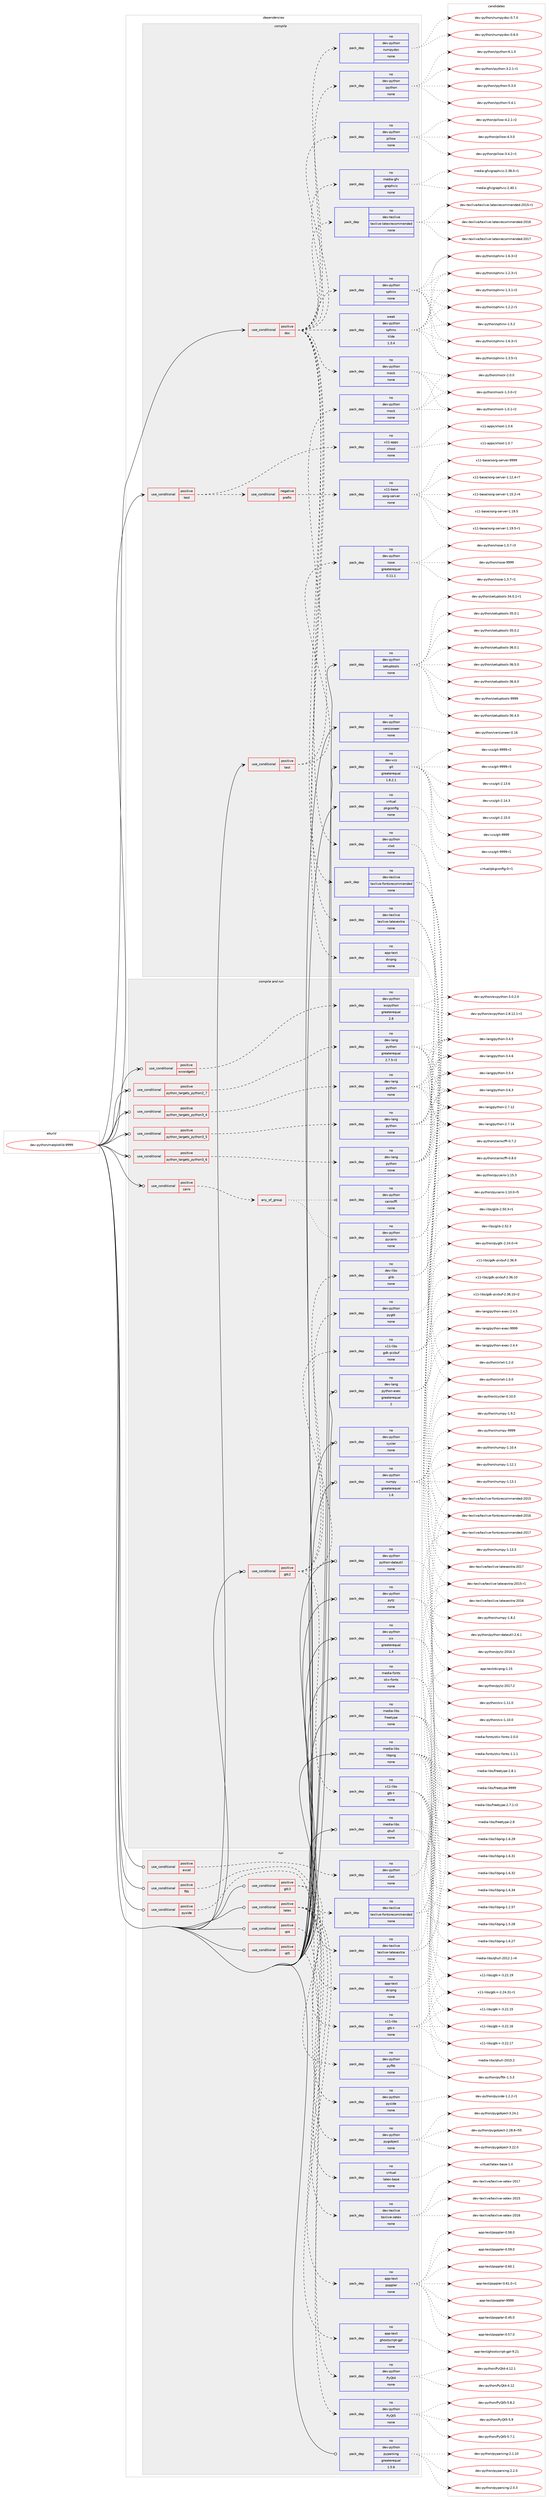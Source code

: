 digraph prolog {

# *************
# Graph options
# *************

newrank=true;
concentrate=true;
compound=true;
graph [rankdir=LR,fontname=Helvetica,fontsize=10,ranksep=1.5];#, ranksep=2.5, nodesep=0.2];
edge  [arrowhead=vee];
node  [fontname=Helvetica,fontsize=10];

# **********
# The ebuild
# **********

subgraph cluster_leftcol {
color=gray;
rank=same;
label=<<i>ebuild</i>>;
id [label="dev-python/matplotlib-9999", color=red, width=4, href="../dev-python/matplotlib-9999.svg"];
}

# ****************
# The dependencies
# ****************

subgraph cluster_midcol {
color=gray;
label=<<i>dependencies</i>>;
subgraph cluster_compile {
fillcolor="#eeeeee";
style=filled;
label=<<i>compile</i>>;
subgraph cond35374 {
dependency165850 [label=<<TABLE BORDER="0" CELLBORDER="1" CELLSPACING="0" CELLPADDING="4"><TR><TD ROWSPAN="3" CELLPADDING="10">use_conditional</TD></TR><TR><TD>positive</TD></TR><TR><TD>doc</TD></TR></TABLE>>, shape=none, color=red];
subgraph pack126622 {
dependency165851 [label=<<TABLE BORDER="0" CELLBORDER="1" CELLSPACING="0" CELLPADDING="4" WIDTH="220"><TR><TD ROWSPAN="6" CELLPADDING="30">pack_dep</TD></TR><TR><TD WIDTH="110">no</TD></TR><TR><TD>app-text</TD></TR><TR><TD>dvipng</TD></TR><TR><TD>none</TD></TR><TR><TD></TD></TR></TABLE>>, shape=none, color=blue];
}
dependency165850:e -> dependency165851:w [weight=20,style="dashed",arrowhead="vee"];
subgraph pack126623 {
dependency165852 [label=<<TABLE BORDER="0" CELLBORDER="1" CELLSPACING="0" CELLPADDING="4" WIDTH="220"><TR><TD ROWSPAN="6" CELLPADDING="30">pack_dep</TD></TR><TR><TD WIDTH="110">no</TD></TR><TR><TD>dev-python</TD></TR><TR><TD>pillow</TD></TR><TR><TD>none</TD></TR><TR><TD></TD></TR></TABLE>>, shape=none, color=blue];
}
dependency165850:e -> dependency165852:w [weight=20,style="dashed",arrowhead="vee"];
subgraph pack126624 {
dependency165853 [label=<<TABLE BORDER="0" CELLBORDER="1" CELLSPACING="0" CELLPADDING="4" WIDTH="220"><TR><TD ROWSPAN="6" CELLPADDING="30">pack_dep</TD></TR><TR><TD WIDTH="110">no</TD></TR><TR><TD>dev-python</TD></TR><TR><TD>ipython</TD></TR><TR><TD>none</TD></TR><TR><TD></TD></TR></TABLE>>, shape=none, color=blue];
}
dependency165850:e -> dependency165853:w [weight=20,style="dashed",arrowhead="vee"];
subgraph pack126625 {
dependency165854 [label=<<TABLE BORDER="0" CELLBORDER="1" CELLSPACING="0" CELLPADDING="4" WIDTH="220"><TR><TD ROWSPAN="6" CELLPADDING="30">pack_dep</TD></TR><TR><TD WIDTH="110">no</TD></TR><TR><TD>dev-python</TD></TR><TR><TD>mock</TD></TR><TR><TD>none</TD></TR><TR><TD></TD></TR></TABLE>>, shape=none, color=blue];
}
dependency165850:e -> dependency165854:w [weight=20,style="dashed",arrowhead="vee"];
subgraph pack126626 {
dependency165855 [label=<<TABLE BORDER="0" CELLBORDER="1" CELLSPACING="0" CELLPADDING="4" WIDTH="220"><TR><TD ROWSPAN="6" CELLPADDING="30">pack_dep</TD></TR><TR><TD WIDTH="110">no</TD></TR><TR><TD>dev-python</TD></TR><TR><TD>numpydoc</TD></TR><TR><TD>none</TD></TR><TR><TD></TD></TR></TABLE>>, shape=none, color=blue];
}
dependency165850:e -> dependency165855:w [weight=20,style="dashed",arrowhead="vee"];
subgraph pack126627 {
dependency165856 [label=<<TABLE BORDER="0" CELLBORDER="1" CELLSPACING="0" CELLPADDING="4" WIDTH="220"><TR><TD ROWSPAN="6" CELLPADDING="30">pack_dep</TD></TR><TR><TD WIDTH="110">no</TD></TR><TR><TD>dev-python</TD></TR><TR><TD>sphinx</TD></TR><TR><TD>none</TD></TR><TR><TD></TD></TR></TABLE>>, shape=none, color=blue];
}
dependency165850:e -> dependency165856:w [weight=20,style="dashed",arrowhead="vee"];
subgraph pack126628 {
dependency165857 [label=<<TABLE BORDER="0" CELLBORDER="1" CELLSPACING="0" CELLPADDING="4" WIDTH="220"><TR><TD ROWSPAN="6" CELLPADDING="30">pack_dep</TD></TR><TR><TD WIDTH="110">weak</TD></TR><TR><TD>dev-python</TD></TR><TR><TD>sphinx</TD></TR><TR><TD>tilde</TD></TR><TR><TD>1.3.4</TD></TR></TABLE>>, shape=none, color=blue];
}
dependency165850:e -> dependency165857:w [weight=20,style="dashed",arrowhead="vee"];
subgraph pack126629 {
dependency165858 [label=<<TABLE BORDER="0" CELLBORDER="1" CELLSPACING="0" CELLPADDING="4" WIDTH="220"><TR><TD ROWSPAN="6" CELLPADDING="30">pack_dep</TD></TR><TR><TD WIDTH="110">no</TD></TR><TR><TD>dev-python</TD></TR><TR><TD>xlwt</TD></TR><TR><TD>none</TD></TR><TR><TD></TD></TR></TABLE>>, shape=none, color=blue];
}
dependency165850:e -> dependency165858:w [weight=20,style="dashed",arrowhead="vee"];
subgraph pack126630 {
dependency165859 [label=<<TABLE BORDER="0" CELLBORDER="1" CELLSPACING="0" CELLPADDING="4" WIDTH="220"><TR><TD ROWSPAN="6" CELLPADDING="30">pack_dep</TD></TR><TR><TD WIDTH="110">no</TD></TR><TR><TD>dev-texlive</TD></TR><TR><TD>texlive-latexextra</TD></TR><TR><TD>none</TD></TR><TR><TD></TD></TR></TABLE>>, shape=none, color=blue];
}
dependency165850:e -> dependency165859:w [weight=20,style="dashed",arrowhead="vee"];
subgraph pack126631 {
dependency165860 [label=<<TABLE BORDER="0" CELLBORDER="1" CELLSPACING="0" CELLPADDING="4" WIDTH="220"><TR><TD ROWSPAN="6" CELLPADDING="30">pack_dep</TD></TR><TR><TD WIDTH="110">no</TD></TR><TR><TD>dev-texlive</TD></TR><TR><TD>texlive-fontsrecommended</TD></TR><TR><TD>none</TD></TR><TR><TD></TD></TR></TABLE>>, shape=none, color=blue];
}
dependency165850:e -> dependency165860:w [weight=20,style="dashed",arrowhead="vee"];
subgraph pack126632 {
dependency165861 [label=<<TABLE BORDER="0" CELLBORDER="1" CELLSPACING="0" CELLPADDING="4" WIDTH="220"><TR><TD ROWSPAN="6" CELLPADDING="30">pack_dep</TD></TR><TR><TD WIDTH="110">no</TD></TR><TR><TD>dev-texlive</TD></TR><TR><TD>texlive-latexrecommended</TD></TR><TR><TD>none</TD></TR><TR><TD></TD></TR></TABLE>>, shape=none, color=blue];
}
dependency165850:e -> dependency165861:w [weight=20,style="dashed",arrowhead="vee"];
subgraph pack126633 {
dependency165862 [label=<<TABLE BORDER="0" CELLBORDER="1" CELLSPACING="0" CELLPADDING="4" WIDTH="220"><TR><TD ROWSPAN="6" CELLPADDING="30">pack_dep</TD></TR><TR><TD WIDTH="110">no</TD></TR><TR><TD>media-gfx</TD></TR><TR><TD>graphviz</TD></TR><TR><TD>none</TD></TR><TR><TD></TD></TR></TABLE>>, shape=none, color=blue];
}
dependency165850:e -> dependency165862:w [weight=20,style="dashed",arrowhead="vee"];
}
id:e -> dependency165850:w [weight=20,style="solid",arrowhead="vee"];
subgraph cond35375 {
dependency165863 [label=<<TABLE BORDER="0" CELLBORDER="1" CELLSPACING="0" CELLPADDING="4"><TR><TD ROWSPAN="3" CELLPADDING="10">use_conditional</TD></TR><TR><TD>positive</TD></TR><TR><TD>test</TD></TR></TABLE>>, shape=none, color=red];
subgraph cond35376 {
dependency165864 [label=<<TABLE BORDER="0" CELLBORDER="1" CELLSPACING="0" CELLPADDING="4"><TR><TD ROWSPAN="3" CELLPADDING="10">use_conditional</TD></TR><TR><TD>negative</TD></TR><TR><TD>prefix</TD></TR></TABLE>>, shape=none, color=red];
subgraph pack126634 {
dependency165865 [label=<<TABLE BORDER="0" CELLBORDER="1" CELLSPACING="0" CELLPADDING="4" WIDTH="220"><TR><TD ROWSPAN="6" CELLPADDING="30">pack_dep</TD></TR><TR><TD WIDTH="110">no</TD></TR><TR><TD>x11-base</TD></TR><TR><TD>xorg-server</TD></TR><TR><TD>none</TD></TR><TR><TD></TD></TR></TABLE>>, shape=none, color=blue];
}
dependency165864:e -> dependency165865:w [weight=20,style="dashed",arrowhead="vee"];
}
dependency165863:e -> dependency165864:w [weight=20,style="dashed",arrowhead="vee"];
subgraph pack126635 {
dependency165866 [label=<<TABLE BORDER="0" CELLBORDER="1" CELLSPACING="0" CELLPADDING="4" WIDTH="220"><TR><TD ROWSPAN="6" CELLPADDING="30">pack_dep</TD></TR><TR><TD WIDTH="110">no</TD></TR><TR><TD>x11-apps</TD></TR><TR><TD>xhost</TD></TR><TR><TD>none</TD></TR><TR><TD></TD></TR></TABLE>>, shape=none, color=blue];
}
dependency165863:e -> dependency165866:w [weight=20,style="dashed",arrowhead="vee"];
}
id:e -> dependency165863:w [weight=20,style="solid",arrowhead="vee"];
subgraph cond35377 {
dependency165867 [label=<<TABLE BORDER="0" CELLBORDER="1" CELLSPACING="0" CELLPADDING="4"><TR><TD ROWSPAN="3" CELLPADDING="10">use_conditional</TD></TR><TR><TD>positive</TD></TR><TR><TD>test</TD></TR></TABLE>>, shape=none, color=red];
subgraph pack126636 {
dependency165868 [label=<<TABLE BORDER="0" CELLBORDER="1" CELLSPACING="0" CELLPADDING="4" WIDTH="220"><TR><TD ROWSPAN="6" CELLPADDING="30">pack_dep</TD></TR><TR><TD WIDTH="110">no</TD></TR><TR><TD>dev-python</TD></TR><TR><TD>mock</TD></TR><TR><TD>none</TD></TR><TR><TD></TD></TR></TABLE>>, shape=none, color=blue];
}
dependency165867:e -> dependency165868:w [weight=20,style="dashed",arrowhead="vee"];
subgraph pack126637 {
dependency165869 [label=<<TABLE BORDER="0" CELLBORDER="1" CELLSPACING="0" CELLPADDING="4" WIDTH="220"><TR><TD ROWSPAN="6" CELLPADDING="30">pack_dep</TD></TR><TR><TD WIDTH="110">no</TD></TR><TR><TD>dev-python</TD></TR><TR><TD>nose</TD></TR><TR><TD>greaterequal</TD></TR><TR><TD>0.11.1</TD></TR></TABLE>>, shape=none, color=blue];
}
dependency165867:e -> dependency165869:w [weight=20,style="dashed",arrowhead="vee"];
}
id:e -> dependency165867:w [weight=20,style="solid",arrowhead="vee"];
subgraph pack126638 {
dependency165870 [label=<<TABLE BORDER="0" CELLBORDER="1" CELLSPACING="0" CELLPADDING="4" WIDTH="220"><TR><TD ROWSPAN="6" CELLPADDING="30">pack_dep</TD></TR><TR><TD WIDTH="110">no</TD></TR><TR><TD>dev-python</TD></TR><TR><TD>setuptools</TD></TR><TR><TD>none</TD></TR><TR><TD></TD></TR></TABLE>>, shape=none, color=blue];
}
id:e -> dependency165870:w [weight=20,style="solid",arrowhead="vee"];
subgraph pack126639 {
dependency165871 [label=<<TABLE BORDER="0" CELLBORDER="1" CELLSPACING="0" CELLPADDING="4" WIDTH="220"><TR><TD ROWSPAN="6" CELLPADDING="30">pack_dep</TD></TR><TR><TD WIDTH="110">no</TD></TR><TR><TD>dev-python</TD></TR><TR><TD>versioneer</TD></TR><TR><TD>none</TD></TR><TR><TD></TD></TR></TABLE>>, shape=none, color=blue];
}
id:e -> dependency165871:w [weight=20,style="solid",arrowhead="vee"];
subgraph pack126640 {
dependency165872 [label=<<TABLE BORDER="0" CELLBORDER="1" CELLSPACING="0" CELLPADDING="4" WIDTH="220"><TR><TD ROWSPAN="6" CELLPADDING="30">pack_dep</TD></TR><TR><TD WIDTH="110">no</TD></TR><TR><TD>dev-vcs</TD></TR><TR><TD>git</TD></TR><TR><TD>greaterequal</TD></TR><TR><TD>1.8.2.1</TD></TR></TABLE>>, shape=none, color=blue];
}
id:e -> dependency165872:w [weight=20,style="solid",arrowhead="vee"];
subgraph pack126641 {
dependency165873 [label=<<TABLE BORDER="0" CELLBORDER="1" CELLSPACING="0" CELLPADDING="4" WIDTH="220"><TR><TD ROWSPAN="6" CELLPADDING="30">pack_dep</TD></TR><TR><TD WIDTH="110">no</TD></TR><TR><TD>virtual</TD></TR><TR><TD>pkgconfig</TD></TR><TR><TD>none</TD></TR><TR><TD></TD></TR></TABLE>>, shape=none, color=blue];
}
id:e -> dependency165873:w [weight=20,style="solid",arrowhead="vee"];
}
subgraph cluster_compileandrun {
fillcolor="#eeeeee";
style=filled;
label=<<i>compile and run</i>>;
subgraph cond35378 {
dependency165874 [label=<<TABLE BORDER="0" CELLBORDER="1" CELLSPACING="0" CELLPADDING="4"><TR><TD ROWSPAN="3" CELLPADDING="10">use_conditional</TD></TR><TR><TD>positive</TD></TR><TR><TD>cairo</TD></TR></TABLE>>, shape=none, color=red];
subgraph any3811 {
dependency165875 [label=<<TABLE BORDER="0" CELLBORDER="1" CELLSPACING="0" CELLPADDING="4"><TR><TD CELLPADDING="10">any_of_group</TD></TR></TABLE>>, shape=none, color=red];subgraph pack126642 {
dependency165876 [label=<<TABLE BORDER="0" CELLBORDER="1" CELLSPACING="0" CELLPADDING="4" WIDTH="220"><TR><TD ROWSPAN="6" CELLPADDING="30">pack_dep</TD></TR><TR><TD WIDTH="110">no</TD></TR><TR><TD>dev-python</TD></TR><TR><TD>pycairo</TD></TR><TR><TD>none</TD></TR><TR><TD></TD></TR></TABLE>>, shape=none, color=blue];
}
dependency165875:e -> dependency165876:w [weight=20,style="dotted",arrowhead="oinv"];
subgraph pack126643 {
dependency165877 [label=<<TABLE BORDER="0" CELLBORDER="1" CELLSPACING="0" CELLPADDING="4" WIDTH="220"><TR><TD ROWSPAN="6" CELLPADDING="30">pack_dep</TD></TR><TR><TD WIDTH="110">no</TD></TR><TR><TD>dev-python</TD></TR><TR><TD>cairocffi</TD></TR><TR><TD>none</TD></TR><TR><TD></TD></TR></TABLE>>, shape=none, color=blue];
}
dependency165875:e -> dependency165877:w [weight=20,style="dotted",arrowhead="oinv"];
}
dependency165874:e -> dependency165875:w [weight=20,style="dashed",arrowhead="vee"];
}
id:e -> dependency165874:w [weight=20,style="solid",arrowhead="odotvee"];
subgraph cond35379 {
dependency165878 [label=<<TABLE BORDER="0" CELLBORDER="1" CELLSPACING="0" CELLPADDING="4"><TR><TD ROWSPAN="3" CELLPADDING="10">use_conditional</TD></TR><TR><TD>positive</TD></TR><TR><TD>gtk2</TD></TR></TABLE>>, shape=none, color=red];
subgraph pack126644 {
dependency165879 [label=<<TABLE BORDER="0" CELLBORDER="1" CELLSPACING="0" CELLPADDING="4" WIDTH="220"><TR><TD ROWSPAN="6" CELLPADDING="30">pack_dep</TD></TR><TR><TD WIDTH="110">no</TD></TR><TR><TD>dev-libs</TD></TR><TR><TD>glib</TD></TR><TR><TD>none</TD></TR><TR><TD></TD></TR></TABLE>>, shape=none, color=blue];
}
dependency165878:e -> dependency165879:w [weight=20,style="dashed",arrowhead="vee"];
subgraph pack126645 {
dependency165880 [label=<<TABLE BORDER="0" CELLBORDER="1" CELLSPACING="0" CELLPADDING="4" WIDTH="220"><TR><TD ROWSPAN="6" CELLPADDING="30">pack_dep</TD></TR><TR><TD WIDTH="110">no</TD></TR><TR><TD>x11-libs</TD></TR><TR><TD>gdk-pixbuf</TD></TR><TR><TD>none</TD></TR><TR><TD></TD></TR></TABLE>>, shape=none, color=blue];
}
dependency165878:e -> dependency165880:w [weight=20,style="dashed",arrowhead="vee"];
subgraph pack126646 {
dependency165881 [label=<<TABLE BORDER="0" CELLBORDER="1" CELLSPACING="0" CELLPADDING="4" WIDTH="220"><TR><TD ROWSPAN="6" CELLPADDING="30">pack_dep</TD></TR><TR><TD WIDTH="110">no</TD></TR><TR><TD>x11-libs</TD></TR><TR><TD>gtk+</TD></TR><TR><TD>none</TD></TR><TR><TD></TD></TR></TABLE>>, shape=none, color=blue];
}
dependency165878:e -> dependency165881:w [weight=20,style="dashed",arrowhead="vee"];
subgraph pack126647 {
dependency165882 [label=<<TABLE BORDER="0" CELLBORDER="1" CELLSPACING="0" CELLPADDING="4" WIDTH="220"><TR><TD ROWSPAN="6" CELLPADDING="30">pack_dep</TD></TR><TR><TD WIDTH="110">no</TD></TR><TR><TD>dev-python</TD></TR><TR><TD>pygtk</TD></TR><TR><TD>none</TD></TR><TR><TD></TD></TR></TABLE>>, shape=none, color=blue];
}
dependency165878:e -> dependency165882:w [weight=20,style="dashed",arrowhead="vee"];
}
id:e -> dependency165878:w [weight=20,style="solid",arrowhead="odotvee"];
subgraph cond35380 {
dependency165883 [label=<<TABLE BORDER="0" CELLBORDER="1" CELLSPACING="0" CELLPADDING="4"><TR><TD ROWSPAN="3" CELLPADDING="10">use_conditional</TD></TR><TR><TD>positive</TD></TR><TR><TD>python_targets_python2_7</TD></TR></TABLE>>, shape=none, color=red];
subgraph pack126648 {
dependency165884 [label=<<TABLE BORDER="0" CELLBORDER="1" CELLSPACING="0" CELLPADDING="4" WIDTH="220"><TR><TD ROWSPAN="6" CELLPADDING="30">pack_dep</TD></TR><TR><TD WIDTH="110">no</TD></TR><TR><TD>dev-lang</TD></TR><TR><TD>python</TD></TR><TR><TD>greaterequal</TD></TR><TR><TD>2.7.5-r2</TD></TR></TABLE>>, shape=none, color=blue];
}
dependency165883:e -> dependency165884:w [weight=20,style="dashed",arrowhead="vee"];
}
id:e -> dependency165883:w [weight=20,style="solid",arrowhead="odotvee"];
subgraph cond35381 {
dependency165885 [label=<<TABLE BORDER="0" CELLBORDER="1" CELLSPACING="0" CELLPADDING="4"><TR><TD ROWSPAN="3" CELLPADDING="10">use_conditional</TD></TR><TR><TD>positive</TD></TR><TR><TD>python_targets_python3_4</TD></TR></TABLE>>, shape=none, color=red];
subgraph pack126649 {
dependency165886 [label=<<TABLE BORDER="0" CELLBORDER="1" CELLSPACING="0" CELLPADDING="4" WIDTH="220"><TR><TD ROWSPAN="6" CELLPADDING="30">pack_dep</TD></TR><TR><TD WIDTH="110">no</TD></TR><TR><TD>dev-lang</TD></TR><TR><TD>python</TD></TR><TR><TD>none</TD></TR><TR><TD></TD></TR></TABLE>>, shape=none, color=blue];
}
dependency165885:e -> dependency165886:w [weight=20,style="dashed",arrowhead="vee"];
}
id:e -> dependency165885:w [weight=20,style="solid",arrowhead="odotvee"];
subgraph cond35382 {
dependency165887 [label=<<TABLE BORDER="0" CELLBORDER="1" CELLSPACING="0" CELLPADDING="4"><TR><TD ROWSPAN="3" CELLPADDING="10">use_conditional</TD></TR><TR><TD>positive</TD></TR><TR><TD>python_targets_python3_5</TD></TR></TABLE>>, shape=none, color=red];
subgraph pack126650 {
dependency165888 [label=<<TABLE BORDER="0" CELLBORDER="1" CELLSPACING="0" CELLPADDING="4" WIDTH="220"><TR><TD ROWSPAN="6" CELLPADDING="30">pack_dep</TD></TR><TR><TD WIDTH="110">no</TD></TR><TR><TD>dev-lang</TD></TR><TR><TD>python</TD></TR><TR><TD>none</TD></TR><TR><TD></TD></TR></TABLE>>, shape=none, color=blue];
}
dependency165887:e -> dependency165888:w [weight=20,style="dashed",arrowhead="vee"];
}
id:e -> dependency165887:w [weight=20,style="solid",arrowhead="odotvee"];
subgraph cond35383 {
dependency165889 [label=<<TABLE BORDER="0" CELLBORDER="1" CELLSPACING="0" CELLPADDING="4"><TR><TD ROWSPAN="3" CELLPADDING="10">use_conditional</TD></TR><TR><TD>positive</TD></TR><TR><TD>python_targets_python3_6</TD></TR></TABLE>>, shape=none, color=red];
subgraph pack126651 {
dependency165890 [label=<<TABLE BORDER="0" CELLBORDER="1" CELLSPACING="0" CELLPADDING="4" WIDTH="220"><TR><TD ROWSPAN="6" CELLPADDING="30">pack_dep</TD></TR><TR><TD WIDTH="110">no</TD></TR><TR><TD>dev-lang</TD></TR><TR><TD>python</TD></TR><TR><TD>none</TD></TR><TR><TD></TD></TR></TABLE>>, shape=none, color=blue];
}
dependency165889:e -> dependency165890:w [weight=20,style="dashed",arrowhead="vee"];
}
id:e -> dependency165889:w [weight=20,style="solid",arrowhead="odotvee"];
subgraph cond35384 {
dependency165891 [label=<<TABLE BORDER="0" CELLBORDER="1" CELLSPACING="0" CELLPADDING="4"><TR><TD ROWSPAN="3" CELLPADDING="10">use_conditional</TD></TR><TR><TD>positive</TD></TR><TR><TD>wxwidgets</TD></TR></TABLE>>, shape=none, color=red];
subgraph pack126652 {
dependency165892 [label=<<TABLE BORDER="0" CELLBORDER="1" CELLSPACING="0" CELLPADDING="4" WIDTH="220"><TR><TD ROWSPAN="6" CELLPADDING="30">pack_dep</TD></TR><TR><TD WIDTH="110">no</TD></TR><TR><TD>dev-python</TD></TR><TR><TD>wxpython</TD></TR><TR><TD>greaterequal</TD></TR><TR><TD>2.8</TD></TR></TABLE>>, shape=none, color=blue];
}
dependency165891:e -> dependency165892:w [weight=20,style="dashed",arrowhead="vee"];
}
id:e -> dependency165891:w [weight=20,style="solid",arrowhead="odotvee"];
subgraph pack126653 {
dependency165893 [label=<<TABLE BORDER="0" CELLBORDER="1" CELLSPACING="0" CELLPADDING="4" WIDTH="220"><TR><TD ROWSPAN="6" CELLPADDING="30">pack_dep</TD></TR><TR><TD WIDTH="110">no</TD></TR><TR><TD>dev-lang</TD></TR><TR><TD>python-exec</TD></TR><TR><TD>greaterequal</TD></TR><TR><TD>2</TD></TR></TABLE>>, shape=none, color=blue];
}
id:e -> dependency165893:w [weight=20,style="solid",arrowhead="odotvee"];
subgraph pack126654 {
dependency165894 [label=<<TABLE BORDER="0" CELLBORDER="1" CELLSPACING="0" CELLPADDING="4" WIDTH="220"><TR><TD ROWSPAN="6" CELLPADDING="30">pack_dep</TD></TR><TR><TD WIDTH="110">no</TD></TR><TR><TD>dev-python</TD></TR><TR><TD>cycler</TD></TR><TR><TD>none</TD></TR><TR><TD></TD></TR></TABLE>>, shape=none, color=blue];
}
id:e -> dependency165894:w [weight=20,style="solid",arrowhead="odotvee"];
subgraph pack126655 {
dependency165895 [label=<<TABLE BORDER="0" CELLBORDER="1" CELLSPACING="0" CELLPADDING="4" WIDTH="220"><TR><TD ROWSPAN="6" CELLPADDING="30">pack_dep</TD></TR><TR><TD WIDTH="110">no</TD></TR><TR><TD>dev-python</TD></TR><TR><TD>numpy</TD></TR><TR><TD>greaterequal</TD></TR><TR><TD>1.6</TD></TR></TABLE>>, shape=none, color=blue];
}
id:e -> dependency165895:w [weight=20,style="solid",arrowhead="odotvee"];
subgraph pack126656 {
dependency165896 [label=<<TABLE BORDER="0" CELLBORDER="1" CELLSPACING="0" CELLPADDING="4" WIDTH="220"><TR><TD ROWSPAN="6" CELLPADDING="30">pack_dep</TD></TR><TR><TD WIDTH="110">no</TD></TR><TR><TD>dev-python</TD></TR><TR><TD>python-dateutil</TD></TR><TR><TD>none</TD></TR><TR><TD></TD></TR></TABLE>>, shape=none, color=blue];
}
id:e -> dependency165896:w [weight=20,style="solid",arrowhead="odotvee"];
subgraph pack126657 {
dependency165897 [label=<<TABLE BORDER="0" CELLBORDER="1" CELLSPACING="0" CELLPADDING="4" WIDTH="220"><TR><TD ROWSPAN="6" CELLPADDING="30">pack_dep</TD></TR><TR><TD WIDTH="110">no</TD></TR><TR><TD>dev-python</TD></TR><TR><TD>pytz</TD></TR><TR><TD>none</TD></TR><TR><TD></TD></TR></TABLE>>, shape=none, color=blue];
}
id:e -> dependency165897:w [weight=20,style="solid",arrowhead="odotvee"];
subgraph pack126658 {
dependency165898 [label=<<TABLE BORDER="0" CELLBORDER="1" CELLSPACING="0" CELLPADDING="4" WIDTH="220"><TR><TD ROWSPAN="6" CELLPADDING="30">pack_dep</TD></TR><TR><TD WIDTH="110">no</TD></TR><TR><TD>dev-python</TD></TR><TR><TD>six</TD></TR><TR><TD>greaterequal</TD></TR><TR><TD>1.4</TD></TR></TABLE>>, shape=none, color=blue];
}
id:e -> dependency165898:w [weight=20,style="solid",arrowhead="odotvee"];
subgraph pack126659 {
dependency165899 [label=<<TABLE BORDER="0" CELLBORDER="1" CELLSPACING="0" CELLPADDING="4" WIDTH="220"><TR><TD ROWSPAN="6" CELLPADDING="30">pack_dep</TD></TR><TR><TD WIDTH="110">no</TD></TR><TR><TD>media-fonts</TD></TR><TR><TD>stix-fonts</TD></TR><TR><TD>none</TD></TR><TR><TD></TD></TR></TABLE>>, shape=none, color=blue];
}
id:e -> dependency165899:w [weight=20,style="solid",arrowhead="odotvee"];
subgraph pack126660 {
dependency165900 [label=<<TABLE BORDER="0" CELLBORDER="1" CELLSPACING="0" CELLPADDING="4" WIDTH="220"><TR><TD ROWSPAN="6" CELLPADDING="30">pack_dep</TD></TR><TR><TD WIDTH="110">no</TD></TR><TR><TD>media-libs</TD></TR><TR><TD>freetype</TD></TR><TR><TD>none</TD></TR><TR><TD></TD></TR></TABLE>>, shape=none, color=blue];
}
id:e -> dependency165900:w [weight=20,style="solid",arrowhead="odotvee"];
subgraph pack126661 {
dependency165901 [label=<<TABLE BORDER="0" CELLBORDER="1" CELLSPACING="0" CELLPADDING="4" WIDTH="220"><TR><TD ROWSPAN="6" CELLPADDING="30">pack_dep</TD></TR><TR><TD WIDTH="110">no</TD></TR><TR><TD>media-libs</TD></TR><TR><TD>libpng</TD></TR><TR><TD>none</TD></TR><TR><TD></TD></TR></TABLE>>, shape=none, color=blue];
}
id:e -> dependency165901:w [weight=20,style="solid",arrowhead="odotvee"];
subgraph pack126662 {
dependency165902 [label=<<TABLE BORDER="0" CELLBORDER="1" CELLSPACING="0" CELLPADDING="4" WIDTH="220"><TR><TD ROWSPAN="6" CELLPADDING="30">pack_dep</TD></TR><TR><TD WIDTH="110">no</TD></TR><TR><TD>media-libs</TD></TR><TR><TD>qhull</TD></TR><TR><TD>none</TD></TR><TR><TD></TD></TR></TABLE>>, shape=none, color=blue];
}
id:e -> dependency165902:w [weight=20,style="solid",arrowhead="odotvee"];
}
subgraph cluster_run {
fillcolor="#eeeeee";
style=filled;
label=<<i>run</i>>;
subgraph cond35385 {
dependency165903 [label=<<TABLE BORDER="0" CELLBORDER="1" CELLSPACING="0" CELLPADDING="4"><TR><TD ROWSPAN="3" CELLPADDING="10">use_conditional</TD></TR><TR><TD>positive</TD></TR><TR><TD>excel</TD></TR></TABLE>>, shape=none, color=red];
subgraph pack126663 {
dependency165904 [label=<<TABLE BORDER="0" CELLBORDER="1" CELLSPACING="0" CELLPADDING="4" WIDTH="220"><TR><TD ROWSPAN="6" CELLPADDING="30">pack_dep</TD></TR><TR><TD WIDTH="110">no</TD></TR><TR><TD>dev-python</TD></TR><TR><TD>xlwt</TD></TR><TR><TD>none</TD></TR><TR><TD></TD></TR></TABLE>>, shape=none, color=blue];
}
dependency165903:e -> dependency165904:w [weight=20,style="dashed",arrowhead="vee"];
}
id:e -> dependency165903:w [weight=20,style="solid",arrowhead="odot"];
subgraph cond35386 {
dependency165905 [label=<<TABLE BORDER="0" CELLBORDER="1" CELLSPACING="0" CELLPADDING="4"><TR><TD ROWSPAN="3" CELLPADDING="10">use_conditional</TD></TR><TR><TD>positive</TD></TR><TR><TD>fltk</TD></TR></TABLE>>, shape=none, color=red];
subgraph pack126664 {
dependency165906 [label=<<TABLE BORDER="0" CELLBORDER="1" CELLSPACING="0" CELLPADDING="4" WIDTH="220"><TR><TD ROWSPAN="6" CELLPADDING="30">pack_dep</TD></TR><TR><TD WIDTH="110">no</TD></TR><TR><TD>dev-python</TD></TR><TR><TD>pyfltk</TD></TR><TR><TD>none</TD></TR><TR><TD></TD></TR></TABLE>>, shape=none, color=blue];
}
dependency165905:e -> dependency165906:w [weight=20,style="dashed",arrowhead="vee"];
}
id:e -> dependency165905:w [weight=20,style="solid",arrowhead="odot"];
subgraph cond35387 {
dependency165907 [label=<<TABLE BORDER="0" CELLBORDER="1" CELLSPACING="0" CELLPADDING="4"><TR><TD ROWSPAN="3" CELLPADDING="10">use_conditional</TD></TR><TR><TD>positive</TD></TR><TR><TD>gtk3</TD></TR></TABLE>>, shape=none, color=red];
subgraph pack126665 {
dependency165908 [label=<<TABLE BORDER="0" CELLBORDER="1" CELLSPACING="0" CELLPADDING="4" WIDTH="220"><TR><TD ROWSPAN="6" CELLPADDING="30">pack_dep</TD></TR><TR><TD WIDTH="110">no</TD></TR><TR><TD>dev-python</TD></TR><TR><TD>pygobject</TD></TR><TR><TD>none</TD></TR><TR><TD></TD></TR></TABLE>>, shape=none, color=blue];
}
dependency165907:e -> dependency165908:w [weight=20,style="dashed",arrowhead="vee"];
subgraph pack126666 {
dependency165909 [label=<<TABLE BORDER="0" CELLBORDER="1" CELLSPACING="0" CELLPADDING="4" WIDTH="220"><TR><TD ROWSPAN="6" CELLPADDING="30">pack_dep</TD></TR><TR><TD WIDTH="110">no</TD></TR><TR><TD>x11-libs</TD></TR><TR><TD>gtk+</TD></TR><TR><TD>none</TD></TR><TR><TD></TD></TR></TABLE>>, shape=none, color=blue];
}
dependency165907:e -> dependency165909:w [weight=20,style="dashed",arrowhead="vee"];
}
id:e -> dependency165907:w [weight=20,style="solid",arrowhead="odot"];
subgraph cond35388 {
dependency165910 [label=<<TABLE BORDER="0" CELLBORDER="1" CELLSPACING="0" CELLPADDING="4"><TR><TD ROWSPAN="3" CELLPADDING="10">use_conditional</TD></TR><TR><TD>positive</TD></TR><TR><TD>latex</TD></TR></TABLE>>, shape=none, color=red];
subgraph pack126667 {
dependency165911 [label=<<TABLE BORDER="0" CELLBORDER="1" CELLSPACING="0" CELLPADDING="4" WIDTH="220"><TR><TD ROWSPAN="6" CELLPADDING="30">pack_dep</TD></TR><TR><TD WIDTH="110">no</TD></TR><TR><TD>virtual</TD></TR><TR><TD>latex-base</TD></TR><TR><TD>none</TD></TR><TR><TD></TD></TR></TABLE>>, shape=none, color=blue];
}
dependency165910:e -> dependency165911:w [weight=20,style="dashed",arrowhead="vee"];
subgraph pack126668 {
dependency165912 [label=<<TABLE BORDER="0" CELLBORDER="1" CELLSPACING="0" CELLPADDING="4" WIDTH="220"><TR><TD ROWSPAN="6" CELLPADDING="30">pack_dep</TD></TR><TR><TD WIDTH="110">no</TD></TR><TR><TD>app-text</TD></TR><TR><TD>ghostscript-gpl</TD></TR><TR><TD>none</TD></TR><TR><TD></TD></TR></TABLE>>, shape=none, color=blue];
}
dependency165910:e -> dependency165912:w [weight=20,style="dashed",arrowhead="vee"];
subgraph pack126669 {
dependency165913 [label=<<TABLE BORDER="0" CELLBORDER="1" CELLSPACING="0" CELLPADDING="4" WIDTH="220"><TR><TD ROWSPAN="6" CELLPADDING="30">pack_dep</TD></TR><TR><TD WIDTH="110">no</TD></TR><TR><TD>app-text</TD></TR><TR><TD>dvipng</TD></TR><TR><TD>none</TD></TR><TR><TD></TD></TR></TABLE>>, shape=none, color=blue];
}
dependency165910:e -> dependency165913:w [weight=20,style="dashed",arrowhead="vee"];
subgraph pack126670 {
dependency165914 [label=<<TABLE BORDER="0" CELLBORDER="1" CELLSPACING="0" CELLPADDING="4" WIDTH="220"><TR><TD ROWSPAN="6" CELLPADDING="30">pack_dep</TD></TR><TR><TD WIDTH="110">no</TD></TR><TR><TD>app-text</TD></TR><TR><TD>poppler</TD></TR><TR><TD>none</TD></TR><TR><TD></TD></TR></TABLE>>, shape=none, color=blue];
}
dependency165910:e -> dependency165914:w [weight=20,style="dashed",arrowhead="vee"];
subgraph pack126671 {
dependency165915 [label=<<TABLE BORDER="0" CELLBORDER="1" CELLSPACING="0" CELLPADDING="4" WIDTH="220"><TR><TD ROWSPAN="6" CELLPADDING="30">pack_dep</TD></TR><TR><TD WIDTH="110">no</TD></TR><TR><TD>dev-texlive</TD></TR><TR><TD>texlive-fontsrecommended</TD></TR><TR><TD>none</TD></TR><TR><TD></TD></TR></TABLE>>, shape=none, color=blue];
}
dependency165910:e -> dependency165915:w [weight=20,style="dashed",arrowhead="vee"];
subgraph pack126672 {
dependency165916 [label=<<TABLE BORDER="0" CELLBORDER="1" CELLSPACING="0" CELLPADDING="4" WIDTH="220"><TR><TD ROWSPAN="6" CELLPADDING="30">pack_dep</TD></TR><TR><TD WIDTH="110">no</TD></TR><TR><TD>dev-texlive</TD></TR><TR><TD>texlive-latexextra</TD></TR><TR><TD>none</TD></TR><TR><TD></TD></TR></TABLE>>, shape=none, color=blue];
}
dependency165910:e -> dependency165916:w [weight=20,style="dashed",arrowhead="vee"];
subgraph pack126673 {
dependency165917 [label=<<TABLE BORDER="0" CELLBORDER="1" CELLSPACING="0" CELLPADDING="4" WIDTH="220"><TR><TD ROWSPAN="6" CELLPADDING="30">pack_dep</TD></TR><TR><TD WIDTH="110">no</TD></TR><TR><TD>dev-texlive</TD></TR><TR><TD>texlive-xetex</TD></TR><TR><TD>none</TD></TR><TR><TD></TD></TR></TABLE>>, shape=none, color=blue];
}
dependency165910:e -> dependency165917:w [weight=20,style="dashed",arrowhead="vee"];
}
id:e -> dependency165910:w [weight=20,style="solid",arrowhead="odot"];
subgraph cond35389 {
dependency165918 [label=<<TABLE BORDER="0" CELLBORDER="1" CELLSPACING="0" CELLPADDING="4"><TR><TD ROWSPAN="3" CELLPADDING="10">use_conditional</TD></TR><TR><TD>positive</TD></TR><TR><TD>pyside</TD></TR></TABLE>>, shape=none, color=red];
subgraph pack126674 {
dependency165919 [label=<<TABLE BORDER="0" CELLBORDER="1" CELLSPACING="0" CELLPADDING="4" WIDTH="220"><TR><TD ROWSPAN="6" CELLPADDING="30">pack_dep</TD></TR><TR><TD WIDTH="110">no</TD></TR><TR><TD>dev-python</TD></TR><TR><TD>pyside</TD></TR><TR><TD>none</TD></TR><TR><TD></TD></TR></TABLE>>, shape=none, color=blue];
}
dependency165918:e -> dependency165919:w [weight=20,style="dashed",arrowhead="vee"];
}
id:e -> dependency165918:w [weight=20,style="solid",arrowhead="odot"];
subgraph cond35390 {
dependency165920 [label=<<TABLE BORDER="0" CELLBORDER="1" CELLSPACING="0" CELLPADDING="4"><TR><TD ROWSPAN="3" CELLPADDING="10">use_conditional</TD></TR><TR><TD>positive</TD></TR><TR><TD>qt4</TD></TR></TABLE>>, shape=none, color=red];
subgraph pack126675 {
dependency165921 [label=<<TABLE BORDER="0" CELLBORDER="1" CELLSPACING="0" CELLPADDING="4" WIDTH="220"><TR><TD ROWSPAN="6" CELLPADDING="30">pack_dep</TD></TR><TR><TD WIDTH="110">no</TD></TR><TR><TD>dev-python</TD></TR><TR><TD>PyQt4</TD></TR><TR><TD>none</TD></TR><TR><TD></TD></TR></TABLE>>, shape=none, color=blue];
}
dependency165920:e -> dependency165921:w [weight=20,style="dashed",arrowhead="vee"];
}
id:e -> dependency165920:w [weight=20,style="solid",arrowhead="odot"];
subgraph cond35391 {
dependency165922 [label=<<TABLE BORDER="0" CELLBORDER="1" CELLSPACING="0" CELLPADDING="4"><TR><TD ROWSPAN="3" CELLPADDING="10">use_conditional</TD></TR><TR><TD>positive</TD></TR><TR><TD>qt5</TD></TR></TABLE>>, shape=none, color=red];
subgraph pack126676 {
dependency165923 [label=<<TABLE BORDER="0" CELLBORDER="1" CELLSPACING="0" CELLPADDING="4" WIDTH="220"><TR><TD ROWSPAN="6" CELLPADDING="30">pack_dep</TD></TR><TR><TD WIDTH="110">no</TD></TR><TR><TD>dev-python</TD></TR><TR><TD>PyQt5</TD></TR><TR><TD>none</TD></TR><TR><TD></TD></TR></TABLE>>, shape=none, color=blue];
}
dependency165922:e -> dependency165923:w [weight=20,style="dashed",arrowhead="vee"];
}
id:e -> dependency165922:w [weight=20,style="solid",arrowhead="odot"];
subgraph pack126677 {
dependency165924 [label=<<TABLE BORDER="0" CELLBORDER="1" CELLSPACING="0" CELLPADDING="4" WIDTH="220"><TR><TD ROWSPAN="6" CELLPADDING="30">pack_dep</TD></TR><TR><TD WIDTH="110">no</TD></TR><TR><TD>dev-python</TD></TR><TR><TD>pyparsing</TD></TR><TR><TD>greaterequal</TD></TR><TR><TD>1.5.6</TD></TR></TABLE>>, shape=none, color=blue];
}
id:e -> dependency165924:w [weight=20,style="solid",arrowhead="odot"];
}
}

# **************
# The candidates
# **************

subgraph cluster_choices {
rank=same;
color=gray;
label=<<i>candidates</i>>;

subgraph choice126622 {
color=black;
nodesep=1;
choice9711211245116101120116471001181051121101034549464953 [label="app-text/dvipng-1.15", color=red, width=4,href="../app-text/dvipng-1.15.svg"];
dependency165851:e -> choice9711211245116101120116471001181051121101034549464953:w [style=dotted,weight="100"];
}
subgraph choice126623 {
color=black;
nodesep=1;
choice10010111845112121116104111110471121051081081111194551465246504511449 [label="dev-python/pillow-3.4.2-r1", color=red, width=4,href="../dev-python/pillow-3.4.2-r1.svg"];
choice10010111845112121116104111110471121051081081111194552465046494511450 [label="dev-python/pillow-4.2.1-r2", color=red, width=4,href="../dev-python/pillow-4.2.1-r2.svg"];
choice1001011184511212111610411111047112105108108111119455246514648 [label="dev-python/pillow-4.3.0", color=red, width=4,href="../dev-python/pillow-4.3.0.svg"];
dependency165852:e -> choice10010111845112121116104111110471121051081081111194551465246504511449:w [style=dotted,weight="100"];
dependency165852:e -> choice10010111845112121116104111110471121051081081111194552465046494511450:w [style=dotted,weight="100"];
dependency165852:e -> choice1001011184511212111610411111047112105108108111119455246514648:w [style=dotted,weight="100"];
}
subgraph choice126624 {
color=black;
nodesep=1;
choice10010111845112121116104111110471051121211161041111104551465046494511449 [label="dev-python/ipython-3.2.1-r1", color=red, width=4,href="../dev-python/ipython-3.2.1-r1.svg"];
choice1001011184511212111610411111047105112121116104111110455346514648 [label="dev-python/ipython-5.3.0", color=red, width=4,href="../dev-python/ipython-5.3.0.svg"];
choice1001011184511212111610411111047105112121116104111110455346524649 [label="dev-python/ipython-5.4.1", color=red, width=4,href="../dev-python/ipython-5.4.1.svg"];
choice1001011184511212111610411111047105112121116104111110455446494648 [label="dev-python/ipython-6.1.0", color=red, width=4,href="../dev-python/ipython-6.1.0.svg"];
dependency165853:e -> choice10010111845112121116104111110471051121211161041111104551465046494511449:w [style=dotted,weight="100"];
dependency165853:e -> choice1001011184511212111610411111047105112121116104111110455346514648:w [style=dotted,weight="100"];
dependency165853:e -> choice1001011184511212111610411111047105112121116104111110455346524649:w [style=dotted,weight="100"];
dependency165853:e -> choice1001011184511212111610411111047105112121116104111110455446494648:w [style=dotted,weight="100"];
}
subgraph choice126625 {
color=black;
nodesep=1;
choice1001011184511212111610411111047109111991074549464846494511450 [label="dev-python/mock-1.0.1-r2", color=red, width=4,href="../dev-python/mock-1.0.1-r2.svg"];
choice1001011184511212111610411111047109111991074549465146484511450 [label="dev-python/mock-1.3.0-r2", color=red, width=4,href="../dev-python/mock-1.3.0-r2.svg"];
choice100101118451121211161041111104710911199107455046484648 [label="dev-python/mock-2.0.0", color=red, width=4,href="../dev-python/mock-2.0.0.svg"];
dependency165854:e -> choice1001011184511212111610411111047109111991074549464846494511450:w [style=dotted,weight="100"];
dependency165854:e -> choice1001011184511212111610411111047109111991074549465146484511450:w [style=dotted,weight="100"];
dependency165854:e -> choice100101118451121211161041111104710911199107455046484648:w [style=dotted,weight="100"];
}
subgraph choice126626 {
color=black;
nodesep=1;
choice100101118451121211161041111104711011710911212110011199454846544648 [label="dev-python/numpydoc-0.6.0", color=red, width=4,href="../dev-python/numpydoc-0.6.0.svg"];
choice100101118451121211161041111104711011710911212110011199454846554648 [label="dev-python/numpydoc-0.7.0", color=red, width=4,href="../dev-python/numpydoc-0.7.0.svg"];
dependency165855:e -> choice100101118451121211161041111104711011710911212110011199454846544648:w [style=dotted,weight="100"];
dependency165855:e -> choice100101118451121211161041111104711011710911212110011199454846554648:w [style=dotted,weight="100"];
}
subgraph choice126627 {
color=black;
nodesep=1;
choice10010111845112121116104111110471151121041051101204549465046504511449 [label="dev-python/sphinx-1.2.2-r1", color=red, width=4,href="../dev-python/sphinx-1.2.2-r1.svg"];
choice10010111845112121116104111110471151121041051101204549465046514511449 [label="dev-python/sphinx-1.2.3-r1", color=red, width=4,href="../dev-python/sphinx-1.2.3-r1.svg"];
choice10010111845112121116104111110471151121041051101204549465146494511450 [label="dev-python/sphinx-1.3.1-r2", color=red, width=4,href="../dev-python/sphinx-1.3.1-r2.svg"];
choice10010111845112121116104111110471151121041051101204549465146534511449 [label="dev-python/sphinx-1.3.5-r1", color=red, width=4,href="../dev-python/sphinx-1.3.5-r1.svg"];
choice1001011184511212111610411111047115112104105110120454946534650 [label="dev-python/sphinx-1.5.2", color=red, width=4,href="../dev-python/sphinx-1.5.2.svg"];
choice10010111845112121116104111110471151121041051101204549465446514511449 [label="dev-python/sphinx-1.6.3-r1", color=red, width=4,href="../dev-python/sphinx-1.6.3-r1.svg"];
choice10010111845112121116104111110471151121041051101204549465446514511450 [label="dev-python/sphinx-1.6.3-r2", color=red, width=4,href="../dev-python/sphinx-1.6.3-r2.svg"];
dependency165856:e -> choice10010111845112121116104111110471151121041051101204549465046504511449:w [style=dotted,weight="100"];
dependency165856:e -> choice10010111845112121116104111110471151121041051101204549465046514511449:w [style=dotted,weight="100"];
dependency165856:e -> choice10010111845112121116104111110471151121041051101204549465146494511450:w [style=dotted,weight="100"];
dependency165856:e -> choice10010111845112121116104111110471151121041051101204549465146534511449:w [style=dotted,weight="100"];
dependency165856:e -> choice1001011184511212111610411111047115112104105110120454946534650:w [style=dotted,weight="100"];
dependency165856:e -> choice10010111845112121116104111110471151121041051101204549465446514511449:w [style=dotted,weight="100"];
dependency165856:e -> choice10010111845112121116104111110471151121041051101204549465446514511450:w [style=dotted,weight="100"];
}
subgraph choice126628 {
color=black;
nodesep=1;
choice10010111845112121116104111110471151121041051101204549465046504511449 [label="dev-python/sphinx-1.2.2-r1", color=red, width=4,href="../dev-python/sphinx-1.2.2-r1.svg"];
choice10010111845112121116104111110471151121041051101204549465046514511449 [label="dev-python/sphinx-1.2.3-r1", color=red, width=4,href="../dev-python/sphinx-1.2.3-r1.svg"];
choice10010111845112121116104111110471151121041051101204549465146494511450 [label="dev-python/sphinx-1.3.1-r2", color=red, width=4,href="../dev-python/sphinx-1.3.1-r2.svg"];
choice10010111845112121116104111110471151121041051101204549465146534511449 [label="dev-python/sphinx-1.3.5-r1", color=red, width=4,href="../dev-python/sphinx-1.3.5-r1.svg"];
choice1001011184511212111610411111047115112104105110120454946534650 [label="dev-python/sphinx-1.5.2", color=red, width=4,href="../dev-python/sphinx-1.5.2.svg"];
choice10010111845112121116104111110471151121041051101204549465446514511449 [label="dev-python/sphinx-1.6.3-r1", color=red, width=4,href="../dev-python/sphinx-1.6.3-r1.svg"];
choice10010111845112121116104111110471151121041051101204549465446514511450 [label="dev-python/sphinx-1.6.3-r2", color=red, width=4,href="../dev-python/sphinx-1.6.3-r2.svg"];
dependency165857:e -> choice10010111845112121116104111110471151121041051101204549465046504511449:w [style=dotted,weight="100"];
dependency165857:e -> choice10010111845112121116104111110471151121041051101204549465046514511449:w [style=dotted,weight="100"];
dependency165857:e -> choice10010111845112121116104111110471151121041051101204549465146494511450:w [style=dotted,weight="100"];
dependency165857:e -> choice10010111845112121116104111110471151121041051101204549465146534511449:w [style=dotted,weight="100"];
dependency165857:e -> choice1001011184511212111610411111047115112104105110120454946534650:w [style=dotted,weight="100"];
dependency165857:e -> choice10010111845112121116104111110471151121041051101204549465446514511449:w [style=dotted,weight="100"];
dependency165857:e -> choice10010111845112121116104111110471151121041051101204549465446514511450:w [style=dotted,weight="100"];
}
subgraph choice126629 {
color=black;
nodesep=1;
choice1001011184511212111610411111047120108119116454946484648 [label="dev-python/xlwt-1.0.0", color=red, width=4,href="../dev-python/xlwt-1.0.0.svg"];
choice1001011184511212111610411111047120108119116454946504648 [label="dev-python/xlwt-1.2.0", color=red, width=4,href="../dev-python/xlwt-1.2.0.svg"];
dependency165858:e -> choice1001011184511212111610411111047120108119116454946484648:w [style=dotted,weight="100"];
dependency165858:e -> choice1001011184511212111610411111047120108119116454946504648:w [style=dotted,weight="100"];
}
subgraph choice126630 {
color=black;
nodesep=1;
choice100101118451161011201081051181014711610112010810511810145108971161011201011201161149745504849534511449 [label="dev-texlive/texlive-latexextra-2015-r1", color=red, width=4,href="../dev-texlive/texlive-latexextra-2015-r1.svg"];
choice10010111845116101120108105118101471161011201081051181014510897116101120101120116114974550484954 [label="dev-texlive/texlive-latexextra-2016", color=red, width=4,href="../dev-texlive/texlive-latexextra-2016.svg"];
choice10010111845116101120108105118101471161011201081051181014510897116101120101120116114974550484955 [label="dev-texlive/texlive-latexextra-2017", color=red, width=4,href="../dev-texlive/texlive-latexextra-2017.svg"];
dependency165859:e -> choice100101118451161011201081051181014711610112010810511810145108971161011201011201161149745504849534511449:w [style=dotted,weight="100"];
dependency165859:e -> choice10010111845116101120108105118101471161011201081051181014510897116101120101120116114974550484954:w [style=dotted,weight="100"];
dependency165859:e -> choice10010111845116101120108105118101471161011201081051181014510897116101120101120116114974550484955:w [style=dotted,weight="100"];
}
subgraph choice126631 {
color=black;
nodesep=1;
choice100101118451161011201081051181014711610112010810511810145102111110116115114101991111091091011101001011004550484953 [label="dev-texlive/texlive-fontsrecommended-2015", color=red, width=4,href="../dev-texlive/texlive-fontsrecommended-2015.svg"];
choice100101118451161011201081051181014711610112010810511810145102111110116115114101991111091091011101001011004550484954 [label="dev-texlive/texlive-fontsrecommended-2016", color=red, width=4,href="../dev-texlive/texlive-fontsrecommended-2016.svg"];
choice100101118451161011201081051181014711610112010810511810145102111110116115114101991111091091011101001011004550484955 [label="dev-texlive/texlive-fontsrecommended-2017", color=red, width=4,href="../dev-texlive/texlive-fontsrecommended-2017.svg"];
dependency165860:e -> choice100101118451161011201081051181014711610112010810511810145102111110116115114101991111091091011101001011004550484953:w [style=dotted,weight="100"];
dependency165860:e -> choice100101118451161011201081051181014711610112010810511810145102111110116115114101991111091091011101001011004550484954:w [style=dotted,weight="100"];
dependency165860:e -> choice100101118451161011201081051181014711610112010810511810145102111110116115114101991111091091011101001011004550484955:w [style=dotted,weight="100"];
}
subgraph choice126632 {
color=black;
nodesep=1;
choice100101118451161011201081051181014711610112010810511810145108971161011201141019911110910910111010010110045504849534511449 [label="dev-texlive/texlive-latexrecommended-2015-r1", color=red, width=4,href="../dev-texlive/texlive-latexrecommended-2015-r1.svg"];
choice10010111845116101120108105118101471161011201081051181014510897116101120114101991111091091011101001011004550484954 [label="dev-texlive/texlive-latexrecommended-2016", color=red, width=4,href="../dev-texlive/texlive-latexrecommended-2016.svg"];
choice10010111845116101120108105118101471161011201081051181014510897116101120114101991111091091011101001011004550484955 [label="dev-texlive/texlive-latexrecommended-2017", color=red, width=4,href="../dev-texlive/texlive-latexrecommended-2017.svg"];
dependency165861:e -> choice100101118451161011201081051181014711610112010810511810145108971161011201141019911110910910111010010110045504849534511449:w [style=dotted,weight="100"];
dependency165861:e -> choice10010111845116101120108105118101471161011201081051181014510897116101120114101991111091091011101001011004550484954:w [style=dotted,weight="100"];
dependency165861:e -> choice10010111845116101120108105118101471161011201081051181014510897116101120114101991111091091011101001011004550484955:w [style=dotted,weight="100"];
}
subgraph choice126633 {
color=black;
nodesep=1;
choice10910110010597451031021204710311497112104118105122455046515646484511449 [label="media-gfx/graphviz-2.38.0-r1", color=red, width=4,href="../media-gfx/graphviz-2.38.0-r1.svg"];
choice1091011001059745103102120471031149711210411810512245504652484649 [label="media-gfx/graphviz-2.40.1", color=red, width=4,href="../media-gfx/graphviz-2.40.1.svg"];
dependency165862:e -> choice10910110010597451031021204710311497112104118105122455046515646484511449:w [style=dotted,weight="100"];
dependency165862:e -> choice1091011001059745103102120471031149711210411810512245504652484649:w [style=dotted,weight="100"];
}
subgraph choice126634 {
color=black;
nodesep=1;
choice12049494598971151014712011111410345115101114118101114454946495046524511455 [label="x11-base/xorg-server-1.12.4-r7", color=red, width=4,href="../x11-base/xorg-server-1.12.4-r7.svg"];
choice12049494598971151014712011111410345115101114118101114454946495346504511452 [label="x11-base/xorg-server-1.15.2-r4", color=red, width=4,href="../x11-base/xorg-server-1.15.2-r4.svg"];
choice1204949459897115101471201111141034511510111411810111445494649574653 [label="x11-base/xorg-server-1.19.5", color=red, width=4,href="../x11-base/xorg-server-1.19.5.svg"];
choice12049494598971151014712011111410345115101114118101114454946495746534511449 [label="x11-base/xorg-server-1.19.5-r1", color=red, width=4,href="../x11-base/xorg-server-1.19.5-r1.svg"];
choice120494945989711510147120111114103451151011141181011144557575757 [label="x11-base/xorg-server-9999", color=red, width=4,href="../x11-base/xorg-server-9999.svg"];
dependency165865:e -> choice12049494598971151014712011111410345115101114118101114454946495046524511455:w [style=dotted,weight="100"];
dependency165865:e -> choice12049494598971151014712011111410345115101114118101114454946495346504511452:w [style=dotted,weight="100"];
dependency165865:e -> choice1204949459897115101471201111141034511510111411810111445494649574653:w [style=dotted,weight="100"];
dependency165865:e -> choice12049494598971151014712011111410345115101114118101114454946495746534511449:w [style=dotted,weight="100"];
dependency165865:e -> choice120494945989711510147120111114103451151011141181011144557575757:w [style=dotted,weight="100"];
}
subgraph choice126635 {
color=black;
nodesep=1;
choice1204949459711211211547120104111115116454946484654 [label="x11-apps/xhost-1.0.6", color=red, width=4,href="../x11-apps/xhost-1.0.6.svg"];
choice1204949459711211211547120104111115116454946484655 [label="x11-apps/xhost-1.0.7", color=red, width=4,href="../x11-apps/xhost-1.0.7.svg"];
dependency165866:e -> choice1204949459711211211547120104111115116454946484654:w [style=dotted,weight="100"];
dependency165866:e -> choice1204949459711211211547120104111115116454946484655:w [style=dotted,weight="100"];
}
subgraph choice126636 {
color=black;
nodesep=1;
choice1001011184511212111610411111047109111991074549464846494511450 [label="dev-python/mock-1.0.1-r2", color=red, width=4,href="../dev-python/mock-1.0.1-r2.svg"];
choice1001011184511212111610411111047109111991074549465146484511450 [label="dev-python/mock-1.3.0-r2", color=red, width=4,href="../dev-python/mock-1.3.0-r2.svg"];
choice100101118451121211161041111104710911199107455046484648 [label="dev-python/mock-2.0.0", color=red, width=4,href="../dev-python/mock-2.0.0.svg"];
dependency165868:e -> choice1001011184511212111610411111047109111991074549464846494511450:w [style=dotted,weight="100"];
dependency165868:e -> choice1001011184511212111610411111047109111991074549465146484511450:w [style=dotted,weight="100"];
dependency165868:e -> choice100101118451121211161041111104710911199107455046484648:w [style=dotted,weight="100"];
}
subgraph choice126637 {
color=black;
nodesep=1;
choice10010111845112121116104111110471101111151014549465146554511449 [label="dev-python/nose-1.3.7-r1", color=red, width=4,href="../dev-python/nose-1.3.7-r1.svg"];
choice10010111845112121116104111110471101111151014549465146554511451 [label="dev-python/nose-1.3.7-r3", color=red, width=4,href="../dev-python/nose-1.3.7-r3.svg"];
choice10010111845112121116104111110471101111151014557575757 [label="dev-python/nose-9999", color=red, width=4,href="../dev-python/nose-9999.svg"];
dependency165869:e -> choice10010111845112121116104111110471101111151014549465146554511449:w [style=dotted,weight="100"];
dependency165869:e -> choice10010111845112121116104111110471101111151014549465146554511451:w [style=dotted,weight="100"];
dependency165869:e -> choice10010111845112121116104111110471101111151014557575757:w [style=dotted,weight="100"];
}
subgraph choice126638 {
color=black;
nodesep=1;
choice100101118451121211161041111104711510111611711211611111110811545514846524648 [label="dev-python/setuptools-30.4.0", color=red, width=4,href="../dev-python/setuptools-30.4.0.svg"];
choice1001011184511212111610411111047115101116117112116111111108115455152464846504511449 [label="dev-python/setuptools-34.0.2-r1", color=red, width=4,href="../dev-python/setuptools-34.0.2-r1.svg"];
choice100101118451121211161041111104711510111611711211611111110811545515346484649 [label="dev-python/setuptools-35.0.1", color=red, width=4,href="../dev-python/setuptools-35.0.1.svg"];
choice100101118451121211161041111104711510111611711211611111110811545515346484650 [label="dev-python/setuptools-35.0.2", color=red, width=4,href="../dev-python/setuptools-35.0.2.svg"];
choice100101118451121211161041111104711510111611711211611111110811545515446484649 [label="dev-python/setuptools-36.0.1", color=red, width=4,href="../dev-python/setuptools-36.0.1.svg"];
choice100101118451121211161041111104711510111611711211611111110811545515446534648 [label="dev-python/setuptools-36.5.0", color=red, width=4,href="../dev-python/setuptools-36.5.0.svg"];
choice100101118451121211161041111104711510111611711211611111110811545515446544648 [label="dev-python/setuptools-36.6.0", color=red, width=4,href="../dev-python/setuptools-36.6.0.svg"];
choice10010111845112121116104111110471151011161171121161111111081154557575757 [label="dev-python/setuptools-9999", color=red, width=4,href="../dev-python/setuptools-9999.svg"];
dependency165870:e -> choice100101118451121211161041111104711510111611711211611111110811545514846524648:w [style=dotted,weight="100"];
dependency165870:e -> choice1001011184511212111610411111047115101116117112116111111108115455152464846504511449:w [style=dotted,weight="100"];
dependency165870:e -> choice100101118451121211161041111104711510111611711211611111110811545515346484649:w [style=dotted,weight="100"];
dependency165870:e -> choice100101118451121211161041111104711510111611711211611111110811545515346484650:w [style=dotted,weight="100"];
dependency165870:e -> choice100101118451121211161041111104711510111611711211611111110811545515446484649:w [style=dotted,weight="100"];
dependency165870:e -> choice100101118451121211161041111104711510111611711211611111110811545515446534648:w [style=dotted,weight="100"];
dependency165870:e -> choice100101118451121211161041111104711510111611711211611111110811545515446544648:w [style=dotted,weight="100"];
dependency165870:e -> choice10010111845112121116104111110471151011161171121161111111081154557575757:w [style=dotted,weight="100"];
}
subgraph choice126639 {
color=black;
nodesep=1;
choice10010111845112121116104111110471181011141151051111101011011144548464954 [label="dev-python/versioneer-0.16", color=red, width=4,href="../dev-python/versioneer-0.16.svg"];
dependency165871:e -> choice10010111845112121116104111110471181011141151051111101011011144548464954:w [style=dotted,weight="100"];
}
subgraph choice126640 {
color=black;
nodesep=1;
choice10010111845118991154710310511645504649514654 [label="dev-vcs/git-2.13.6", color=red, width=4,href="../dev-vcs/git-2.13.6.svg"];
choice10010111845118991154710310511645504649524651 [label="dev-vcs/git-2.14.3", color=red, width=4,href="../dev-vcs/git-2.14.3.svg"];
choice10010111845118991154710310511645504649534648 [label="dev-vcs/git-2.15.0", color=red, width=4,href="../dev-vcs/git-2.15.0.svg"];
choice1001011184511899115471031051164557575757 [label="dev-vcs/git-9999", color=red, width=4,href="../dev-vcs/git-9999.svg"];
choice10010111845118991154710310511645575757574511449 [label="dev-vcs/git-9999-r1", color=red, width=4,href="../dev-vcs/git-9999-r1.svg"];
choice10010111845118991154710310511645575757574511450 [label="dev-vcs/git-9999-r2", color=red, width=4,href="../dev-vcs/git-9999-r2.svg"];
choice10010111845118991154710310511645575757574511451 [label="dev-vcs/git-9999-r3", color=red, width=4,href="../dev-vcs/git-9999-r3.svg"];
dependency165872:e -> choice10010111845118991154710310511645504649514654:w [style=dotted,weight="100"];
dependency165872:e -> choice10010111845118991154710310511645504649524651:w [style=dotted,weight="100"];
dependency165872:e -> choice10010111845118991154710310511645504649534648:w [style=dotted,weight="100"];
dependency165872:e -> choice1001011184511899115471031051164557575757:w [style=dotted,weight="100"];
dependency165872:e -> choice10010111845118991154710310511645575757574511449:w [style=dotted,weight="100"];
dependency165872:e -> choice10010111845118991154710310511645575757574511450:w [style=dotted,weight="100"];
dependency165872:e -> choice10010111845118991154710310511645575757574511451:w [style=dotted,weight="100"];
}
subgraph choice126641 {
color=black;
nodesep=1;
choice11810511411611797108471121071039911111010210510345484511449 [label="virtual/pkgconfig-0-r1", color=red, width=4,href="../virtual/pkgconfig-0-r1.svg"];
dependency165873:e -> choice11810511411611797108471121071039911111010210510345484511449:w [style=dotted,weight="100"];
}
subgraph choice126642 {
color=black;
nodesep=1;
choice10010111845112121116104111110471121219997105114111454946494846484511453 [label="dev-python/pycairo-1.10.0-r5", color=red, width=4,href="../dev-python/pycairo-1.10.0-r5.svg"];
choice1001011184511212111610411111047112121999710511411145494649534651 [label="dev-python/pycairo-1.15.3", color=red, width=4,href="../dev-python/pycairo-1.15.3.svg"];
dependency165876:e -> choice10010111845112121116104111110471121219997105114111454946494846484511453:w [style=dotted,weight="100"];
dependency165876:e -> choice1001011184511212111610411111047112121999710511411145494649534651:w [style=dotted,weight="100"];
}
subgraph choice126643 {
color=black;
nodesep=1;
choice1001011184511212111610411111047999710511411199102102105454846554650 [label="dev-python/cairocffi-0.7.2", color=red, width=4,href="../dev-python/cairocffi-0.7.2.svg"];
choice1001011184511212111610411111047999710511411199102102105454846564648 [label="dev-python/cairocffi-0.8.0", color=red, width=4,href="../dev-python/cairocffi-0.8.0.svg"];
dependency165877:e -> choice1001011184511212111610411111047999710511411199102102105454846554650:w [style=dotted,weight="100"];
dependency165877:e -> choice1001011184511212111610411111047999710511411199102102105454846564648:w [style=dotted,weight="100"];
}
subgraph choice126644 {
color=black;
nodesep=1;
choice10010111845108105981154710310810598455046534846514511449 [label="dev-libs/glib-2.50.3-r1", color=red, width=4,href="../dev-libs/glib-2.50.3-r1.svg"];
choice1001011184510810598115471031081059845504653504651 [label="dev-libs/glib-2.52.3", color=red, width=4,href="../dev-libs/glib-2.52.3.svg"];
dependency165879:e -> choice10010111845108105981154710310810598455046534846514511449:w [style=dotted,weight="100"];
dependency165879:e -> choice1001011184510810598115471031081059845504653504651:w [style=dotted,weight="100"];
}
subgraph choice126645 {
color=black;
nodesep=1;
choice120494945108105981154710310010745112105120981171024550465154464948 [label="x11-libs/gdk-pixbuf-2.36.10", color=red, width=4,href="../x11-libs/gdk-pixbuf-2.36.10.svg"];
choice1204949451081059811547103100107451121051209811710245504651544649484511450 [label="x11-libs/gdk-pixbuf-2.36.10-r2", color=red, width=4,href="../x11-libs/gdk-pixbuf-2.36.10-r2.svg"];
choice1204949451081059811547103100107451121051209811710245504651544657 [label="x11-libs/gdk-pixbuf-2.36.9", color=red, width=4,href="../x11-libs/gdk-pixbuf-2.36.9.svg"];
dependency165880:e -> choice120494945108105981154710310010745112105120981171024550465154464948:w [style=dotted,weight="100"];
dependency165880:e -> choice1204949451081059811547103100107451121051209811710245504651544649484511450:w [style=dotted,weight="100"];
dependency165880:e -> choice1204949451081059811547103100107451121051209811710245504651544657:w [style=dotted,weight="100"];
}
subgraph choice126646 {
color=black;
nodesep=1;
choice12049494510810598115471031161074345504650524651494511449 [label="x11-libs/gtk+-2.24.31-r1", color=red, width=4,href="../x11-libs/gtk+-2.24.31-r1.svg"];
choice1204949451081059811547103116107434551465050464953 [label="x11-libs/gtk+-3.22.15", color=red, width=4,href="../x11-libs/gtk+-3.22.15.svg"];
choice1204949451081059811547103116107434551465050464954 [label="x11-libs/gtk+-3.22.16", color=red, width=4,href="../x11-libs/gtk+-3.22.16.svg"];
choice1204949451081059811547103116107434551465050464955 [label="x11-libs/gtk+-3.22.17", color=red, width=4,href="../x11-libs/gtk+-3.22.17.svg"];
choice1204949451081059811547103116107434551465050464957 [label="x11-libs/gtk+-3.22.19", color=red, width=4,href="../x11-libs/gtk+-3.22.19.svg"];
dependency165881:e -> choice12049494510810598115471031161074345504650524651494511449:w [style=dotted,weight="100"];
dependency165881:e -> choice1204949451081059811547103116107434551465050464953:w [style=dotted,weight="100"];
dependency165881:e -> choice1204949451081059811547103116107434551465050464954:w [style=dotted,weight="100"];
dependency165881:e -> choice1204949451081059811547103116107434551465050464955:w [style=dotted,weight="100"];
dependency165881:e -> choice1204949451081059811547103116107434551465050464957:w [style=dotted,weight="100"];
}
subgraph choice126647 {
color=black;
nodesep=1;
choice1001011184511212111610411111047112121103116107455046505246484511452 [label="dev-python/pygtk-2.24.0-r4", color=red, width=4,href="../dev-python/pygtk-2.24.0-r4.svg"];
dependency165882:e -> choice1001011184511212111610411111047112121103116107455046505246484511452:w [style=dotted,weight="100"];
}
subgraph choice126648 {
color=black;
nodesep=1;
choice10010111845108971101034711212111610411111045504655464950 [label="dev-lang/python-2.7.12", color=red, width=4,href="../dev-lang/python-2.7.12.svg"];
choice10010111845108971101034711212111610411111045504655464952 [label="dev-lang/python-2.7.14", color=red, width=4,href="../dev-lang/python-2.7.14.svg"];
choice100101118451089711010347112121116104111110455146524653 [label="dev-lang/python-3.4.5", color=red, width=4,href="../dev-lang/python-3.4.5.svg"];
choice100101118451089711010347112121116104111110455146524654 [label="dev-lang/python-3.4.6", color=red, width=4,href="../dev-lang/python-3.4.6.svg"];
choice100101118451089711010347112121116104111110455146534652 [label="dev-lang/python-3.5.4", color=red, width=4,href="../dev-lang/python-3.5.4.svg"];
choice100101118451089711010347112121116104111110455146544651 [label="dev-lang/python-3.6.3", color=red, width=4,href="../dev-lang/python-3.6.3.svg"];
dependency165884:e -> choice10010111845108971101034711212111610411111045504655464950:w [style=dotted,weight="100"];
dependency165884:e -> choice10010111845108971101034711212111610411111045504655464952:w [style=dotted,weight="100"];
dependency165884:e -> choice100101118451089711010347112121116104111110455146524653:w [style=dotted,weight="100"];
dependency165884:e -> choice100101118451089711010347112121116104111110455146524654:w [style=dotted,weight="100"];
dependency165884:e -> choice100101118451089711010347112121116104111110455146534652:w [style=dotted,weight="100"];
dependency165884:e -> choice100101118451089711010347112121116104111110455146544651:w [style=dotted,weight="100"];
}
subgraph choice126649 {
color=black;
nodesep=1;
choice10010111845108971101034711212111610411111045504655464950 [label="dev-lang/python-2.7.12", color=red, width=4,href="../dev-lang/python-2.7.12.svg"];
choice10010111845108971101034711212111610411111045504655464952 [label="dev-lang/python-2.7.14", color=red, width=4,href="../dev-lang/python-2.7.14.svg"];
choice100101118451089711010347112121116104111110455146524653 [label="dev-lang/python-3.4.5", color=red, width=4,href="../dev-lang/python-3.4.5.svg"];
choice100101118451089711010347112121116104111110455146524654 [label="dev-lang/python-3.4.6", color=red, width=4,href="../dev-lang/python-3.4.6.svg"];
choice100101118451089711010347112121116104111110455146534652 [label="dev-lang/python-3.5.4", color=red, width=4,href="../dev-lang/python-3.5.4.svg"];
choice100101118451089711010347112121116104111110455146544651 [label="dev-lang/python-3.6.3", color=red, width=4,href="../dev-lang/python-3.6.3.svg"];
dependency165886:e -> choice10010111845108971101034711212111610411111045504655464950:w [style=dotted,weight="100"];
dependency165886:e -> choice10010111845108971101034711212111610411111045504655464952:w [style=dotted,weight="100"];
dependency165886:e -> choice100101118451089711010347112121116104111110455146524653:w [style=dotted,weight="100"];
dependency165886:e -> choice100101118451089711010347112121116104111110455146524654:w [style=dotted,weight="100"];
dependency165886:e -> choice100101118451089711010347112121116104111110455146534652:w [style=dotted,weight="100"];
dependency165886:e -> choice100101118451089711010347112121116104111110455146544651:w [style=dotted,weight="100"];
}
subgraph choice126650 {
color=black;
nodesep=1;
choice10010111845108971101034711212111610411111045504655464950 [label="dev-lang/python-2.7.12", color=red, width=4,href="../dev-lang/python-2.7.12.svg"];
choice10010111845108971101034711212111610411111045504655464952 [label="dev-lang/python-2.7.14", color=red, width=4,href="../dev-lang/python-2.7.14.svg"];
choice100101118451089711010347112121116104111110455146524653 [label="dev-lang/python-3.4.5", color=red, width=4,href="../dev-lang/python-3.4.5.svg"];
choice100101118451089711010347112121116104111110455146524654 [label="dev-lang/python-3.4.6", color=red, width=4,href="../dev-lang/python-3.4.6.svg"];
choice100101118451089711010347112121116104111110455146534652 [label="dev-lang/python-3.5.4", color=red, width=4,href="../dev-lang/python-3.5.4.svg"];
choice100101118451089711010347112121116104111110455146544651 [label="dev-lang/python-3.6.3", color=red, width=4,href="../dev-lang/python-3.6.3.svg"];
dependency165888:e -> choice10010111845108971101034711212111610411111045504655464950:w [style=dotted,weight="100"];
dependency165888:e -> choice10010111845108971101034711212111610411111045504655464952:w [style=dotted,weight="100"];
dependency165888:e -> choice100101118451089711010347112121116104111110455146524653:w [style=dotted,weight="100"];
dependency165888:e -> choice100101118451089711010347112121116104111110455146524654:w [style=dotted,weight="100"];
dependency165888:e -> choice100101118451089711010347112121116104111110455146534652:w [style=dotted,weight="100"];
dependency165888:e -> choice100101118451089711010347112121116104111110455146544651:w [style=dotted,weight="100"];
}
subgraph choice126651 {
color=black;
nodesep=1;
choice10010111845108971101034711212111610411111045504655464950 [label="dev-lang/python-2.7.12", color=red, width=4,href="../dev-lang/python-2.7.12.svg"];
choice10010111845108971101034711212111610411111045504655464952 [label="dev-lang/python-2.7.14", color=red, width=4,href="../dev-lang/python-2.7.14.svg"];
choice100101118451089711010347112121116104111110455146524653 [label="dev-lang/python-3.4.5", color=red, width=4,href="../dev-lang/python-3.4.5.svg"];
choice100101118451089711010347112121116104111110455146524654 [label="dev-lang/python-3.4.6", color=red, width=4,href="../dev-lang/python-3.4.6.svg"];
choice100101118451089711010347112121116104111110455146534652 [label="dev-lang/python-3.5.4", color=red, width=4,href="../dev-lang/python-3.5.4.svg"];
choice100101118451089711010347112121116104111110455146544651 [label="dev-lang/python-3.6.3", color=red, width=4,href="../dev-lang/python-3.6.3.svg"];
dependency165890:e -> choice10010111845108971101034711212111610411111045504655464950:w [style=dotted,weight="100"];
dependency165890:e -> choice10010111845108971101034711212111610411111045504655464952:w [style=dotted,weight="100"];
dependency165890:e -> choice100101118451089711010347112121116104111110455146524653:w [style=dotted,weight="100"];
dependency165890:e -> choice100101118451089711010347112121116104111110455146524654:w [style=dotted,weight="100"];
dependency165890:e -> choice100101118451089711010347112121116104111110455146534652:w [style=dotted,weight="100"];
dependency165890:e -> choice100101118451089711010347112121116104111110455146544651:w [style=dotted,weight="100"];
}
subgraph choice126652 {
color=black;
nodesep=1;
choice10010111845112121116104111110471191201121211161041111104550465646495046494511450 [label="dev-python/wxpython-2.8.12.1-r2", color=red, width=4,href="../dev-python/wxpython-2.8.12.1-r2.svg"];
choice10010111845112121116104111110471191201121211161041111104551464846504648 [label="dev-python/wxpython-3.0.2.0", color=red, width=4,href="../dev-python/wxpython-3.0.2.0.svg"];
dependency165892:e -> choice10010111845112121116104111110471191201121211161041111104550465646495046494511450:w [style=dotted,weight="100"];
dependency165892:e -> choice10010111845112121116104111110471191201121211161041111104551464846504648:w [style=dotted,weight="100"];
}
subgraph choice126653 {
color=black;
nodesep=1;
choice1001011184510897110103471121211161041111104510112010199455046524652 [label="dev-lang/python-exec-2.4.4", color=red, width=4,href="../dev-lang/python-exec-2.4.4.svg"];
choice1001011184510897110103471121211161041111104510112010199455046524653 [label="dev-lang/python-exec-2.4.5", color=red, width=4,href="../dev-lang/python-exec-2.4.5.svg"];
choice10010111845108971101034711212111610411111045101120101994557575757 [label="dev-lang/python-exec-9999", color=red, width=4,href="../dev-lang/python-exec-9999.svg"];
dependency165893:e -> choice1001011184510897110103471121211161041111104510112010199455046524652:w [style=dotted,weight="100"];
dependency165893:e -> choice1001011184510897110103471121211161041111104510112010199455046524653:w [style=dotted,weight="100"];
dependency165893:e -> choice10010111845108971101034711212111610411111045101120101994557575757:w [style=dotted,weight="100"];
}
subgraph choice126654 {
color=black;
nodesep=1;
choice1001011184511212111610411111047991219910810111445484649484648 [label="dev-python/cycler-0.10.0", color=red, width=4,href="../dev-python/cycler-0.10.0.svg"];
dependency165894:e -> choice1001011184511212111610411111047991219910810111445484649484648:w [style=dotted,weight="100"];
}
subgraph choice126655 {
color=black;
nodesep=1;
choice100101118451121211161041111104711011710911212145494649484652 [label="dev-python/numpy-1.10.4", color=red, width=4,href="../dev-python/numpy-1.10.4.svg"];
choice100101118451121211161041111104711011710911212145494649504649 [label="dev-python/numpy-1.12.1", color=red, width=4,href="../dev-python/numpy-1.12.1.svg"];
choice100101118451121211161041111104711011710911212145494649514649 [label="dev-python/numpy-1.13.1", color=red, width=4,href="../dev-python/numpy-1.13.1.svg"];
choice100101118451121211161041111104711011710911212145494649514651 [label="dev-python/numpy-1.13.3", color=red, width=4,href="../dev-python/numpy-1.13.3.svg"];
choice1001011184511212111610411111047110117109112121454946564650 [label="dev-python/numpy-1.8.2", color=red, width=4,href="../dev-python/numpy-1.8.2.svg"];
choice1001011184511212111610411111047110117109112121454946574650 [label="dev-python/numpy-1.9.2", color=red, width=4,href="../dev-python/numpy-1.9.2.svg"];
choice10010111845112121116104111110471101171091121214557575757 [label="dev-python/numpy-9999", color=red, width=4,href="../dev-python/numpy-9999.svg"];
dependency165895:e -> choice100101118451121211161041111104711011710911212145494649484652:w [style=dotted,weight="100"];
dependency165895:e -> choice100101118451121211161041111104711011710911212145494649504649:w [style=dotted,weight="100"];
dependency165895:e -> choice100101118451121211161041111104711011710911212145494649514649:w [style=dotted,weight="100"];
dependency165895:e -> choice100101118451121211161041111104711011710911212145494649514651:w [style=dotted,weight="100"];
dependency165895:e -> choice1001011184511212111610411111047110117109112121454946564650:w [style=dotted,weight="100"];
dependency165895:e -> choice1001011184511212111610411111047110117109112121454946574650:w [style=dotted,weight="100"];
dependency165895:e -> choice10010111845112121116104111110471101171091121214557575757:w [style=dotted,weight="100"];
}
subgraph choice126656 {
color=black;
nodesep=1;
choice10010111845112121116104111110471121211161041111104510097116101117116105108455046544649 [label="dev-python/python-dateutil-2.6.1", color=red, width=4,href="../dev-python/python-dateutil-2.6.1.svg"];
dependency165896:e -> choice10010111845112121116104111110471121211161041111104510097116101117116105108455046544649:w [style=dotted,weight="100"];
}
subgraph choice126657 {
color=black;
nodesep=1;
choice100101118451121211161041111104711212111612245504849544651 [label="dev-python/pytz-2016.3", color=red, width=4,href="../dev-python/pytz-2016.3.svg"];
choice100101118451121211161041111104711212111612245504849554650 [label="dev-python/pytz-2017.2", color=red, width=4,href="../dev-python/pytz-2017.2.svg"];
dependency165897:e -> choice100101118451121211161041111104711212111612245504849544651:w [style=dotted,weight="100"];
dependency165897:e -> choice100101118451121211161041111104711212111612245504849554650:w [style=dotted,weight="100"];
}
subgraph choice126658 {
color=black;
nodesep=1;
choice100101118451121211161041111104711510512045494649484648 [label="dev-python/six-1.10.0", color=red, width=4,href="../dev-python/six-1.10.0.svg"];
choice100101118451121211161041111104711510512045494649494648 [label="dev-python/six-1.11.0", color=red, width=4,href="../dev-python/six-1.11.0.svg"];
dependency165898:e -> choice100101118451121211161041111104711510512045494649484648:w [style=dotted,weight="100"];
dependency165898:e -> choice100101118451121211161041111104711510512045494649494648:w [style=dotted,weight="100"];
}
subgraph choice126659 {
color=black;
nodesep=1;
choice10910110010597451021111101161154711511610512045102111110116115454946494649 [label="media-fonts/stix-fonts-1.1.1", color=red, width=4,href="../media-fonts/stix-fonts-1.1.1.svg"];
choice10910110010597451021111101161154711511610512045102111110116115455046484648 [label="media-fonts/stix-fonts-2.0.0", color=red, width=4,href="../media-fonts/stix-fonts-2.0.0.svg"];
dependency165899:e -> choice10910110010597451021111101161154711511610512045102111110116115454946494649:w [style=dotted,weight="100"];
dependency165899:e -> choice10910110010597451021111101161154711511610512045102111110116115455046484648:w [style=dotted,weight="100"];
}
subgraph choice126660 {
color=black;
nodesep=1;
choice109101100105974510810598115471021141011011161211121014550465546494511450 [label="media-libs/freetype-2.7.1-r2", color=red, width=4,href="../media-libs/freetype-2.7.1-r2.svg"];
choice1091011001059745108105981154710211410110111612111210145504656 [label="media-libs/freetype-2.8", color=red, width=4,href="../media-libs/freetype-2.8.svg"];
choice10910110010597451081059811547102114101101116121112101455046564649 [label="media-libs/freetype-2.8.1", color=red, width=4,href="../media-libs/freetype-2.8.1.svg"];
choice109101100105974510810598115471021141011011161211121014557575757 [label="media-libs/freetype-9999", color=red, width=4,href="../media-libs/freetype-9999.svg"];
dependency165900:e -> choice109101100105974510810598115471021141011011161211121014550465546494511450:w [style=dotted,weight="100"];
dependency165900:e -> choice1091011001059745108105981154710211410110111612111210145504656:w [style=dotted,weight="100"];
dependency165900:e -> choice10910110010597451081059811547102114101101116121112101455046564649:w [style=dotted,weight="100"];
dependency165900:e -> choice109101100105974510810598115471021141011011161211121014557575757:w [style=dotted,weight="100"];
}
subgraph choice126661 {
color=black;
nodesep=1;
choice109101100105974510810598115471081059811211010345494650465355 [label="media-libs/libpng-1.2.57", color=red, width=4,href="../media-libs/libpng-1.2.57.svg"];
choice109101100105974510810598115471081059811211010345494653465056 [label="media-libs/libpng-1.5.28", color=red, width=4,href="../media-libs/libpng-1.5.28.svg"];
choice109101100105974510810598115471081059811211010345494654465055 [label="media-libs/libpng-1.6.27", color=red, width=4,href="../media-libs/libpng-1.6.27.svg"];
choice109101100105974510810598115471081059811211010345494654465057 [label="media-libs/libpng-1.6.29", color=red, width=4,href="../media-libs/libpng-1.6.29.svg"];
choice109101100105974510810598115471081059811211010345494654465149 [label="media-libs/libpng-1.6.31", color=red, width=4,href="../media-libs/libpng-1.6.31.svg"];
choice109101100105974510810598115471081059811211010345494654465150 [label="media-libs/libpng-1.6.32", color=red, width=4,href="../media-libs/libpng-1.6.32.svg"];
choice109101100105974510810598115471081059811211010345494654465152 [label="media-libs/libpng-1.6.34", color=red, width=4,href="../media-libs/libpng-1.6.34.svg"];
dependency165901:e -> choice109101100105974510810598115471081059811211010345494650465355:w [style=dotted,weight="100"];
dependency165901:e -> choice109101100105974510810598115471081059811211010345494653465056:w [style=dotted,weight="100"];
dependency165901:e -> choice109101100105974510810598115471081059811211010345494654465055:w [style=dotted,weight="100"];
dependency165901:e -> choice109101100105974510810598115471081059811211010345494654465057:w [style=dotted,weight="100"];
dependency165901:e -> choice109101100105974510810598115471081059811211010345494654465149:w [style=dotted,weight="100"];
dependency165901:e -> choice109101100105974510810598115471081059811211010345494654465150:w [style=dotted,weight="100"];
dependency165901:e -> choice109101100105974510810598115471081059811211010345494654465152:w [style=dotted,weight="100"];
}
subgraph choice126662 {
color=black;
nodesep=1;
choice10910110010597451081059811547113104117108108455048495046494511452 [label="media-libs/qhull-2012.1-r4", color=red, width=4,href="../media-libs/qhull-2012.1-r4.svg"];
choice1091011001059745108105981154711310411710810845504849534650 [label="media-libs/qhull-2015.2", color=red, width=4,href="../media-libs/qhull-2015.2.svg"];
dependency165902:e -> choice10910110010597451081059811547113104117108108455048495046494511452:w [style=dotted,weight="100"];
dependency165902:e -> choice1091011001059745108105981154711310411710810845504849534650:w [style=dotted,weight="100"];
}
subgraph choice126663 {
color=black;
nodesep=1;
choice1001011184511212111610411111047120108119116454946484648 [label="dev-python/xlwt-1.0.0", color=red, width=4,href="../dev-python/xlwt-1.0.0.svg"];
choice1001011184511212111610411111047120108119116454946504648 [label="dev-python/xlwt-1.2.0", color=red, width=4,href="../dev-python/xlwt-1.2.0.svg"];
dependency165904:e -> choice1001011184511212111610411111047120108119116454946484648:w [style=dotted,weight="100"];
dependency165904:e -> choice1001011184511212111610411111047120108119116454946504648:w [style=dotted,weight="100"];
}
subgraph choice126664 {
color=black;
nodesep=1;
choice1001011184511212111610411111047112121102108116107454946514651 [label="dev-python/pyfltk-1.3.3", color=red, width=4,href="../dev-python/pyfltk-1.3.3.svg"];
dependency165906:e -> choice1001011184511212111610411111047112121102108116107454946514651:w [style=dotted,weight="100"];
}
subgraph choice126665 {
color=black;
nodesep=1;
choice1001011184511212111610411111047112121103111981061019911645504650564654451145353 [label="dev-python/pygobject-2.28.6-r55", color=red, width=4,href="../dev-python/pygobject-2.28.6-r55.svg"];
choice1001011184511212111610411111047112121103111981061019911645514650504648 [label="dev-python/pygobject-3.22.0", color=red, width=4,href="../dev-python/pygobject-3.22.0.svg"];
choice1001011184511212111610411111047112121103111981061019911645514650524649 [label="dev-python/pygobject-3.24.1", color=red, width=4,href="../dev-python/pygobject-3.24.1.svg"];
dependency165908:e -> choice1001011184511212111610411111047112121103111981061019911645504650564654451145353:w [style=dotted,weight="100"];
dependency165908:e -> choice1001011184511212111610411111047112121103111981061019911645514650504648:w [style=dotted,weight="100"];
dependency165908:e -> choice1001011184511212111610411111047112121103111981061019911645514650524649:w [style=dotted,weight="100"];
}
subgraph choice126666 {
color=black;
nodesep=1;
choice12049494510810598115471031161074345504650524651494511449 [label="x11-libs/gtk+-2.24.31-r1", color=red, width=4,href="../x11-libs/gtk+-2.24.31-r1.svg"];
choice1204949451081059811547103116107434551465050464953 [label="x11-libs/gtk+-3.22.15", color=red, width=4,href="../x11-libs/gtk+-3.22.15.svg"];
choice1204949451081059811547103116107434551465050464954 [label="x11-libs/gtk+-3.22.16", color=red, width=4,href="../x11-libs/gtk+-3.22.16.svg"];
choice1204949451081059811547103116107434551465050464955 [label="x11-libs/gtk+-3.22.17", color=red, width=4,href="../x11-libs/gtk+-3.22.17.svg"];
choice1204949451081059811547103116107434551465050464957 [label="x11-libs/gtk+-3.22.19", color=red, width=4,href="../x11-libs/gtk+-3.22.19.svg"];
dependency165909:e -> choice12049494510810598115471031161074345504650524651494511449:w [style=dotted,weight="100"];
dependency165909:e -> choice1204949451081059811547103116107434551465050464953:w [style=dotted,weight="100"];
dependency165909:e -> choice1204949451081059811547103116107434551465050464954:w [style=dotted,weight="100"];
dependency165909:e -> choice1204949451081059811547103116107434551465050464955:w [style=dotted,weight="100"];
dependency165909:e -> choice1204949451081059811547103116107434551465050464957:w [style=dotted,weight="100"];
}
subgraph choice126667 {
color=black;
nodesep=1;
choice11810511411611797108471089711610112045989711510145494648 [label="virtual/latex-base-1.0", color=red, width=4,href="../virtual/latex-base-1.0.svg"];
dependency165911:e -> choice11810511411611797108471089711610112045989711510145494648:w [style=dotted,weight="100"];
}
subgraph choice126668 {
color=black;
nodesep=1;
choice97112112451161011201164710310411111511611599114105112116451031121084557465049 [label="app-text/ghostscript-gpl-9.21", color=red, width=4,href="../app-text/ghostscript-gpl-9.21.svg"];
dependency165912:e -> choice97112112451161011201164710310411111511611599114105112116451031121084557465049:w [style=dotted,weight="100"];
}
subgraph choice126669 {
color=black;
nodesep=1;
choice9711211245116101120116471001181051121101034549464953 [label="app-text/dvipng-1.15", color=red, width=4,href="../app-text/dvipng-1.15.svg"];
dependency165913:e -> choice9711211245116101120116471001181051121101034549464953:w [style=dotted,weight="100"];
}
subgraph choice126670 {
color=black;
nodesep=1;
choice97112112451161011201164711211111211210810111445484652534648 [label="app-text/poppler-0.45.0", color=red, width=4,href="../app-text/poppler-0.45.0.svg"];
choice97112112451161011201164711211111211210810111445484653554648 [label="app-text/poppler-0.57.0", color=red, width=4,href="../app-text/poppler-0.57.0.svg"];
choice97112112451161011201164711211111211210810111445484653564648 [label="app-text/poppler-0.58.0", color=red, width=4,href="../app-text/poppler-0.58.0.svg"];
choice97112112451161011201164711211111211210810111445484653574648 [label="app-text/poppler-0.59.0", color=red, width=4,href="../app-text/poppler-0.59.0.svg"];
choice97112112451161011201164711211111211210810111445484654484649 [label="app-text/poppler-0.60.1", color=red, width=4,href="../app-text/poppler-0.60.1.svg"];
choice971121124511610112011647112111112112108101114454846544946484511449 [label="app-text/poppler-0.61.0-r1", color=red, width=4,href="../app-text/poppler-0.61.0-r1.svg"];
choice9711211245116101120116471121111121121081011144557575757 [label="app-text/poppler-9999", color=red, width=4,href="../app-text/poppler-9999.svg"];
dependency165914:e -> choice97112112451161011201164711211111211210810111445484652534648:w [style=dotted,weight="100"];
dependency165914:e -> choice97112112451161011201164711211111211210810111445484653554648:w [style=dotted,weight="100"];
dependency165914:e -> choice97112112451161011201164711211111211210810111445484653564648:w [style=dotted,weight="100"];
dependency165914:e -> choice97112112451161011201164711211111211210810111445484653574648:w [style=dotted,weight="100"];
dependency165914:e -> choice97112112451161011201164711211111211210810111445484654484649:w [style=dotted,weight="100"];
dependency165914:e -> choice971121124511610112011647112111112112108101114454846544946484511449:w [style=dotted,weight="100"];
dependency165914:e -> choice9711211245116101120116471121111121121081011144557575757:w [style=dotted,weight="100"];
}
subgraph choice126671 {
color=black;
nodesep=1;
choice100101118451161011201081051181014711610112010810511810145102111110116115114101991111091091011101001011004550484953 [label="dev-texlive/texlive-fontsrecommended-2015", color=red, width=4,href="../dev-texlive/texlive-fontsrecommended-2015.svg"];
choice100101118451161011201081051181014711610112010810511810145102111110116115114101991111091091011101001011004550484954 [label="dev-texlive/texlive-fontsrecommended-2016", color=red, width=4,href="../dev-texlive/texlive-fontsrecommended-2016.svg"];
choice100101118451161011201081051181014711610112010810511810145102111110116115114101991111091091011101001011004550484955 [label="dev-texlive/texlive-fontsrecommended-2017", color=red, width=4,href="../dev-texlive/texlive-fontsrecommended-2017.svg"];
dependency165915:e -> choice100101118451161011201081051181014711610112010810511810145102111110116115114101991111091091011101001011004550484953:w [style=dotted,weight="100"];
dependency165915:e -> choice100101118451161011201081051181014711610112010810511810145102111110116115114101991111091091011101001011004550484954:w [style=dotted,weight="100"];
dependency165915:e -> choice100101118451161011201081051181014711610112010810511810145102111110116115114101991111091091011101001011004550484955:w [style=dotted,weight="100"];
}
subgraph choice126672 {
color=black;
nodesep=1;
choice100101118451161011201081051181014711610112010810511810145108971161011201011201161149745504849534511449 [label="dev-texlive/texlive-latexextra-2015-r1", color=red, width=4,href="../dev-texlive/texlive-latexextra-2015-r1.svg"];
choice10010111845116101120108105118101471161011201081051181014510897116101120101120116114974550484954 [label="dev-texlive/texlive-latexextra-2016", color=red, width=4,href="../dev-texlive/texlive-latexextra-2016.svg"];
choice10010111845116101120108105118101471161011201081051181014510897116101120101120116114974550484955 [label="dev-texlive/texlive-latexextra-2017", color=red, width=4,href="../dev-texlive/texlive-latexextra-2017.svg"];
dependency165916:e -> choice100101118451161011201081051181014711610112010810511810145108971161011201011201161149745504849534511449:w [style=dotted,weight="100"];
dependency165916:e -> choice10010111845116101120108105118101471161011201081051181014510897116101120101120116114974550484954:w [style=dotted,weight="100"];
dependency165916:e -> choice10010111845116101120108105118101471161011201081051181014510897116101120101120116114974550484955:w [style=dotted,weight="100"];
}
subgraph choice126673 {
color=black;
nodesep=1;
choice1001011184511610112010810511810147116101120108105118101451201011161011204550484953 [label="dev-texlive/texlive-xetex-2015", color=red, width=4,href="../dev-texlive/texlive-xetex-2015.svg"];
choice1001011184511610112010810511810147116101120108105118101451201011161011204550484954 [label="dev-texlive/texlive-xetex-2016", color=red, width=4,href="../dev-texlive/texlive-xetex-2016.svg"];
choice1001011184511610112010810511810147116101120108105118101451201011161011204550484955 [label="dev-texlive/texlive-xetex-2017", color=red, width=4,href="../dev-texlive/texlive-xetex-2017.svg"];
dependency165917:e -> choice1001011184511610112010810511810147116101120108105118101451201011161011204550484953:w [style=dotted,weight="100"];
dependency165917:e -> choice1001011184511610112010810511810147116101120108105118101451201011161011204550484954:w [style=dotted,weight="100"];
dependency165917:e -> choice1001011184511610112010810511810147116101120108105118101451201011161011204550484955:w [style=dotted,weight="100"];
}
subgraph choice126674 {
color=black;
nodesep=1;
choice10010111845112121116104111110471121211151051001014549465046504511449 [label="dev-python/pyside-1.2.2-r1", color=red, width=4,href="../dev-python/pyside-1.2.2-r1.svg"];
dependency165919:e -> choice10010111845112121116104111110471121211151051001014549465046504511449:w [style=dotted,weight="100"];
}
subgraph choice126675 {
color=black;
nodesep=1;
choice10010111845112121116104111110478012181116524552464950 [label="dev-python/PyQt4-4.12", color=red, width=4,href="../dev-python/PyQt4-4.12.svg"];
choice100101118451121211161041111104780121811165245524649504649 [label="dev-python/PyQt4-4.12.1", color=red, width=4,href="../dev-python/PyQt4-4.12.1.svg"];
dependency165921:e -> choice10010111845112121116104111110478012181116524552464950:w [style=dotted,weight="100"];
dependency165921:e -> choice100101118451121211161041111104780121811165245524649504649:w [style=dotted,weight="100"];
}
subgraph choice126676 {
color=black;
nodesep=1;
choice1001011184511212111610411111047801218111653455346554649 [label="dev-python/PyQt5-5.7.1", color=red, width=4,href="../dev-python/PyQt5-5.7.1.svg"];
choice1001011184511212111610411111047801218111653455346564650 [label="dev-python/PyQt5-5.8.2", color=red, width=4,href="../dev-python/PyQt5-5.8.2.svg"];
choice100101118451121211161041111104780121811165345534657 [label="dev-python/PyQt5-5.9", color=red, width=4,href="../dev-python/PyQt5-5.9.svg"];
dependency165923:e -> choice1001011184511212111610411111047801218111653455346554649:w [style=dotted,weight="100"];
dependency165923:e -> choice1001011184511212111610411111047801218111653455346564650:w [style=dotted,weight="100"];
dependency165923:e -> choice100101118451121211161041111104780121811165345534657:w [style=dotted,weight="100"];
}
subgraph choice126677 {
color=black;
nodesep=1;
choice100101118451121211161041111104711212111297114115105110103455046484651 [label="dev-python/pyparsing-2.0.3", color=red, width=4,href="../dev-python/pyparsing-2.0.3.svg"];
choice10010111845112121116104111110471121211129711411510511010345504649464948 [label="dev-python/pyparsing-2.1.10", color=red, width=4,href="../dev-python/pyparsing-2.1.10.svg"];
choice100101118451121211161041111104711212111297114115105110103455046504648 [label="dev-python/pyparsing-2.2.0", color=red, width=4,href="../dev-python/pyparsing-2.2.0.svg"];
dependency165924:e -> choice100101118451121211161041111104711212111297114115105110103455046484651:w [style=dotted,weight="100"];
dependency165924:e -> choice10010111845112121116104111110471121211129711411510511010345504649464948:w [style=dotted,weight="100"];
dependency165924:e -> choice100101118451121211161041111104711212111297114115105110103455046504648:w [style=dotted,weight="100"];
}
}

}

